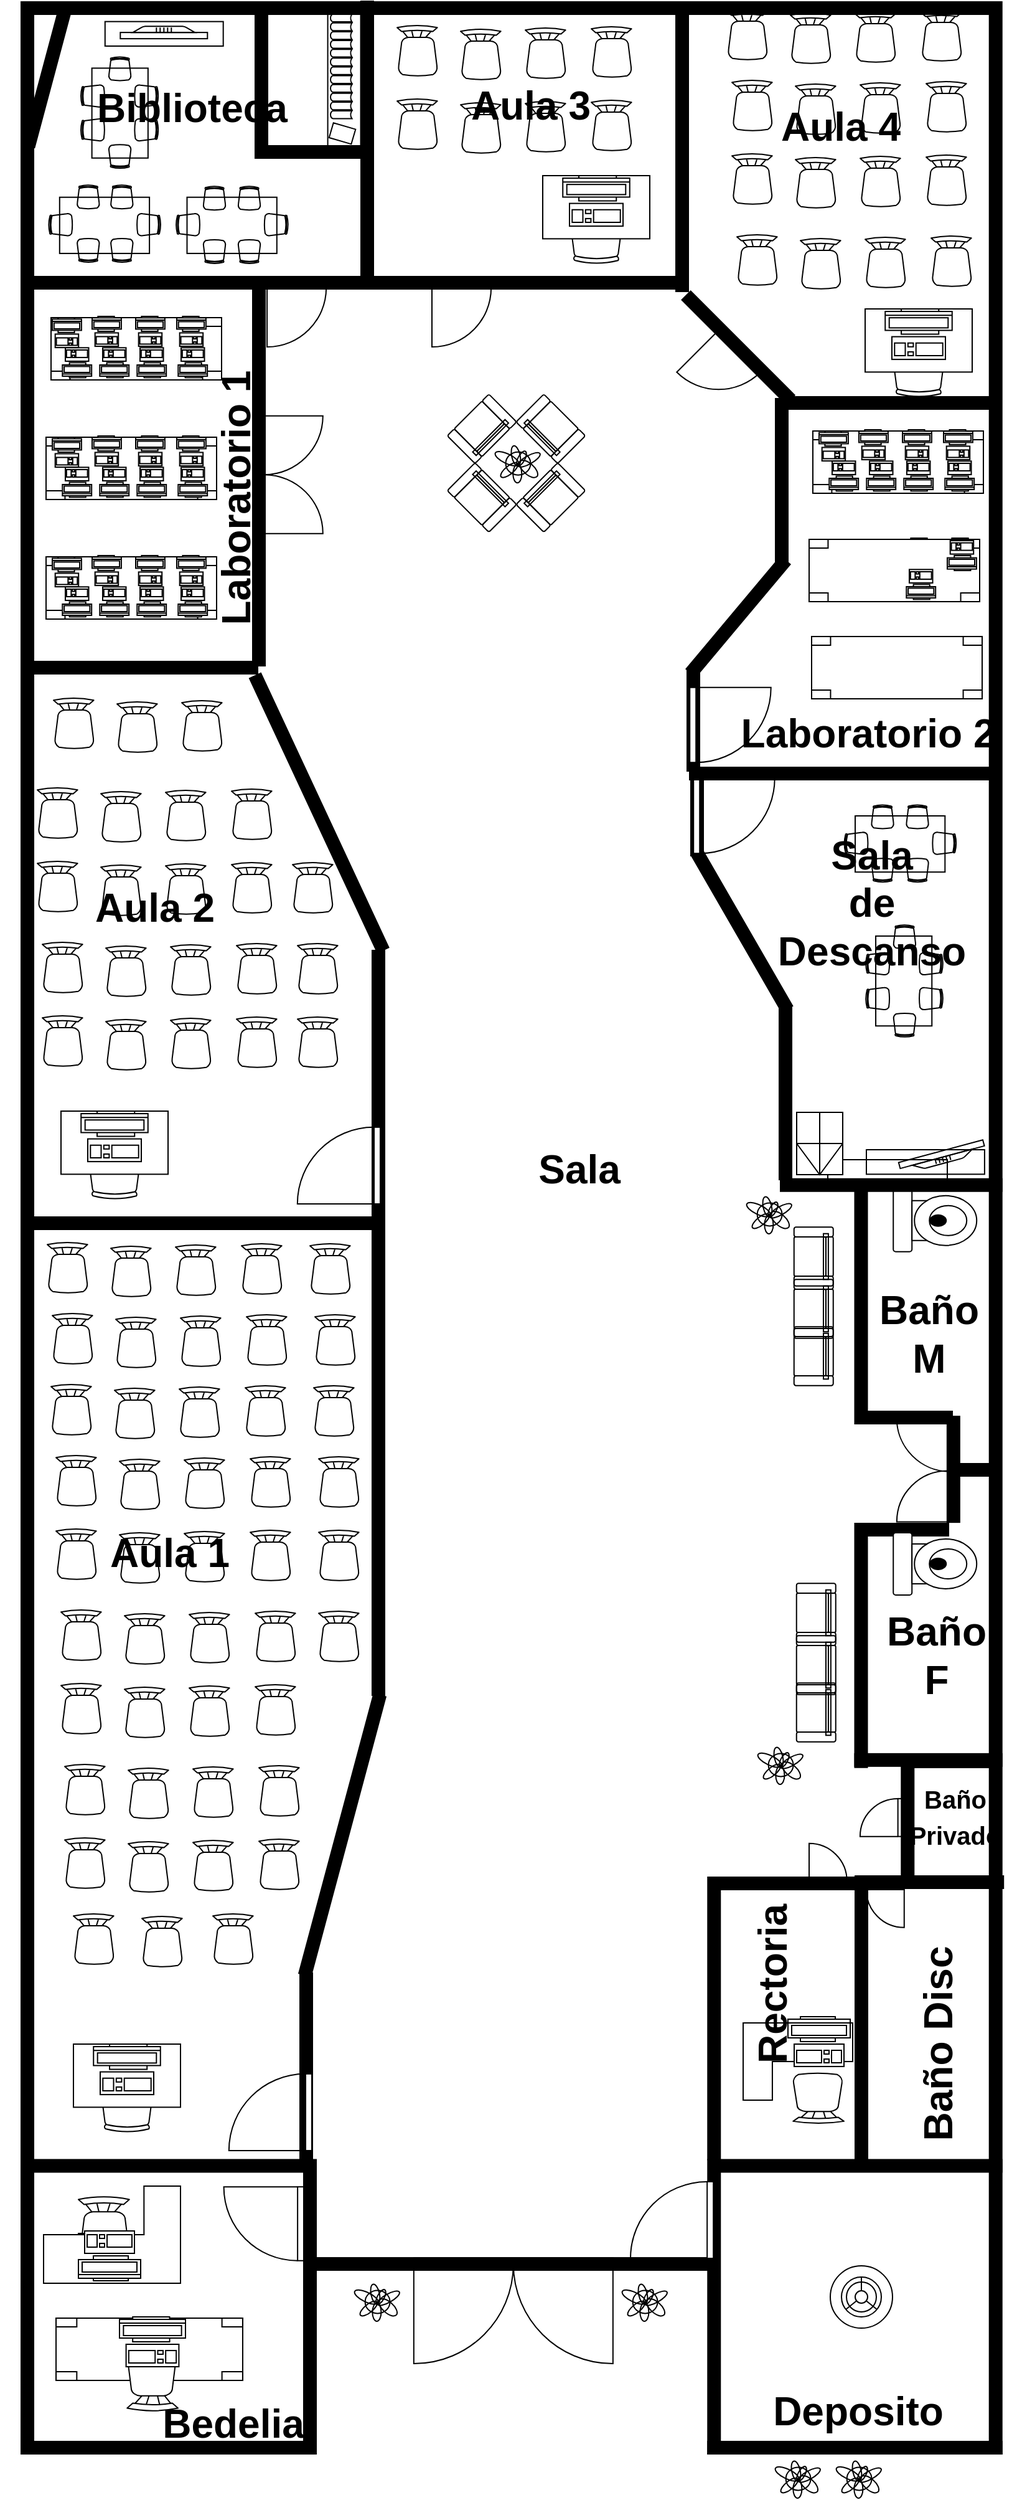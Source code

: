 <mxfile>
    <diagram id="dgVvvzZk0SjWQLnidcV5" name="Page-1">
        <mxGraphModel dx="4529" dy="3627" grid="0" gridSize="39.37" guides="0" tooltips="1" connect="0" arrows="0" fold="1" page="1" pageScale="1" pageWidth="827" pageHeight="1169" background="none" math="0" shadow="0">
            <root>
                <mxCell id="0"/>
                <mxCell id="1" parent="0"/>
                <mxCell id="N5z7B0Zgw7X8fARrvKfL-10" value="" style="verticalLabelPosition=bottom;html=1;verticalAlign=top;align=center;shape=mxgraph.floorplan.wallCorner;fillColor=#000000;" parent="1" vertex="1">
                    <mxGeometry x="-1102.36" y="-463" width="127.36" height="226.78" as="geometry"/>
                </mxCell>
                <mxCell id="N5z7B0Zgw7X8fARrvKfL-236" value="" style="verticalLabelPosition=bottom;html=1;verticalAlign=top;align=center;shape=mxgraph.floorplan.table;fontFamily=Helvetica;fontSize=32;" vertex="1" parent="1">
                    <mxGeometry x="-1625.98" y="-109" width="149.96" height="50" as="geometry"/>
                </mxCell>
                <mxCell id="N5z7B0Zgw7X8fARrvKfL-117" value="" style="verticalLabelPosition=bottom;html=1;verticalAlign=top;align=center;shape=mxgraph.floorplan.chair;fontFamily=Helvetica;fontSize=32;rotation=0;" vertex="1" parent="1">
                    <mxGeometry x="-1608" y="-207" width="41" height="52" as="geometry"/>
                </mxCell>
                <mxCell id="N5z7B0Zgw7X8fARrvKfL-115" value="" style="verticalLabelPosition=bottom;html=1;verticalAlign=top;align=center;shape=mxgraph.floorplan.chair;fontFamily=Helvetica;fontSize=32;rotation=-180;" vertex="1" parent="1">
                    <mxGeometry x="-1569" y="-86" width="41" height="52" as="geometry"/>
                </mxCell>
                <mxCell id="lHgjmgHsNAgAAuu9DMxv-51" value="" style="group;rotation=90;" connectable="0" vertex="1" parent="1">
                    <mxGeometry x="-1515.748" y="-1834.644" width="62.697" height="89.869" as="geometry"/>
                </mxCell>
                <mxCell id="lHgjmgHsNAgAAuu9DMxv-52" value="" style="verticalLabelPosition=bottom;html=1;verticalAlign=top;align=center;shape=mxgraph.floorplan.office_chair;shadow=0;fillColor=none;rotation=180;" vertex="1" parent="lHgjmgHsNAgAAuu9DMxv-51">
                    <mxGeometry x="36" y="57" width="18.04" height="19.393" as="geometry"/>
                </mxCell>
                <mxCell id="lHgjmgHsNAgAAuu9DMxv-53" value="" style="verticalLabelPosition=bottom;html=1;verticalAlign=top;align=center;shape=mxgraph.floorplan.office_chair;shadow=0;direction=west;fillColor=none;rotation=180;" vertex="1" parent="lHgjmgHsNAgAAuu9DMxv-51">
                    <mxGeometry x="36" y="14" width="18.04" height="19.393" as="geometry"/>
                </mxCell>
                <mxCell id="lHgjmgHsNAgAAuu9DMxv-54" value="" style="verticalLabelPosition=bottom;html=1;verticalAlign=top;align=center;shape=mxgraph.floorplan.office_chair;shadow=0;direction=north;fillColor=none;rotation=180;" vertex="1" parent="lHgjmgHsNAgAAuu9DMxv-51">
                    <mxGeometry x="57" y="36" width="19.393" height="18.04" as="geometry"/>
                </mxCell>
                <mxCell id="lHgjmgHsNAgAAuu9DMxv-55" value="" style="verticalLabelPosition=bottom;html=1;verticalAlign=top;align=center;shape=mxgraph.floorplan.office_chair;shadow=0;direction=south;fillColor=none;rotation=180;" vertex="1" parent="lHgjmgHsNAgAAuu9DMxv-51">
                    <mxGeometry x="-14" y="36" width="19.393" height="18.04" as="geometry"/>
                </mxCell>
                <mxCell id="lHgjmgHsNAgAAuu9DMxv-56" value="" style="verticalLabelPosition=bottom;html=1;verticalAlign=top;align=center;shape=mxgraph.floorplan.office_chair;shadow=0;fillColor=none;rotation=180;" vertex="1" parent="lHgjmgHsNAgAAuu9DMxv-51">
                    <mxGeometry x="8" y="57" width="18.04" height="19.393" as="geometry"/>
                </mxCell>
                <mxCell id="lHgjmgHsNAgAAuu9DMxv-57" value="" style="verticalLabelPosition=bottom;html=1;verticalAlign=top;align=center;shape=mxgraph.floorplan.office_chair;shadow=0;direction=west;fillColor=none;rotation=180;" vertex="1" parent="lHgjmgHsNAgAAuu9DMxv-51">
                    <mxGeometry x="8" y="14" width="18.04" height="19.393" as="geometry"/>
                </mxCell>
                <mxCell id="lHgjmgHsNAgAAuu9DMxv-58" value="" style="shape=rect;shadow=0;fillColor=none;rotation=180;" vertex="1" parent="lHgjmgHsNAgAAuu9DMxv-51">
                    <mxGeometry x="-5" y="23" width="72.16" height="45.1" as="geometry"/>
                </mxCell>
                <mxCell id="7" value="" style="verticalLabelPosition=bottom;html=1;verticalAlign=top;align=center;shape=mxgraph.floorplan.wall;fillColor=#000000;rotation=65;" vertex="1" parent="1">
                    <mxGeometry x="-1536.18" y="-1322.39" width="243.06" height="10" as="geometry"/>
                </mxCell>
                <mxCell id="22" value="" style="verticalLabelPosition=bottom;html=1;verticalAlign=top;align=center;shape=mxgraph.floorplan.wall;fillColor=#000000;direction=south;" vertex="1" parent="1">
                    <mxGeometry x="-1372" y="-1207" width="10" height="598" as="geometry"/>
                </mxCell>
                <mxCell id="20" value="" style="verticalLabelPosition=bottom;html=1;verticalAlign=top;align=center;shape=mxgraph.floorplan.wall;fillColor=#000000;direction=south;" vertex="1" parent="1">
                    <mxGeometry x="-1430" y="-386" width="10" height="150.46" as="geometry"/>
                </mxCell>
                <mxCell id="6" value="" style="verticalLabelPosition=bottom;html=1;verticalAlign=top;align=center;shape=mxgraph.floorplan.wall;fillColor=#000000;rotation=0;" vertex="1" parent="1">
                    <mxGeometry x="-1652" y="-1439" width="188" height="10" as="geometry"/>
                </mxCell>
                <mxCell id="11" value="" style="verticalLabelPosition=bottom;html=1;verticalAlign=top;align=center;shape=mxgraph.floorplan.wall;fillColor=#000000;rotation=60;" vertex="1" parent="1">
                    <mxGeometry x="-1147.67" y="-1227.88" width="145.34" height="10" as="geometry"/>
                </mxCell>
                <mxCell id="12" value="" style="verticalLabelPosition=bottom;html=1;verticalAlign=top;align=center;shape=mxgraph.floorplan.wall;fillColor=#000000;direction=south;rotation=90;" vertex="1" parent="1">
                    <mxGeometry x="-960" y="-1733" width="10" height="173" as="geometry"/>
                </mxCell>
                <mxCell id="lHgjmgHsNAgAAuu9DMxv-25" value="" style="group" connectable="0" vertex="1" parent="1">
                    <mxGeometry x="-1311.69" y="-1653.541" width="110.962" height="110.804" as="geometry"/>
                </mxCell>
                <mxCell id="lHgjmgHsNAgAAuu9DMxv-19" value="" style="verticalLabelPosition=bottom;html=1;verticalAlign=top;align=center;shape=mxgraph.floorplan.sofa;fillColor=none;rotation=-45;" vertex="1" parent="lHgjmgHsNAgAAuu9DMxv-25">
                    <mxGeometry x="59.49" y="67.211" width="47.25" height="31.5" as="geometry"/>
                </mxCell>
                <mxCell id="lHgjmgHsNAgAAuu9DMxv-20" value="" style="verticalLabelPosition=bottom;html=1;verticalAlign=top;align=center;shape=mxgraph.floorplan.plant;fillColor=none;" vertex="1" parent="lHgjmgHsNAgAAuu9DMxv-25">
                    <mxGeometry x="39.65" y="39.651" width="31.49" height="31.5" as="geometry"/>
                </mxCell>
                <mxCell id="lHgjmgHsNAgAAuu9DMxv-21" value="" style="verticalLabelPosition=bottom;html=1;verticalAlign=top;align=center;shape=mxgraph.floorplan.sofa;fillColor=none;rotation=45;" vertex="1" parent="lHgjmgHsNAgAAuu9DMxv-25">
                    <mxGeometry x="4.217" y="67.208" width="47.25" height="31.5" as="geometry"/>
                </mxCell>
                <mxCell id="lHgjmgHsNAgAAuu9DMxv-22" value="" style="verticalLabelPosition=bottom;html=1;verticalAlign=top;align=center;shape=mxgraph.floorplan.sofa;fillColor=none;rotation=-135;" vertex="1" parent="lHgjmgHsNAgAAuu9DMxv-25">
                    <mxGeometry x="59.494" y="12.095" width="47.25" height="31.5" as="geometry"/>
                </mxCell>
                <mxCell id="lHgjmgHsNAgAAuu9DMxv-23" value="" style="verticalLabelPosition=bottom;html=1;verticalAlign=top;align=center;shape=mxgraph.floorplan.sofa;fillColor=none;rotation=-225;" vertex="1" parent="lHgjmgHsNAgAAuu9DMxv-25">
                    <mxGeometry x="4.221" y="12.092" width="47.25" height="31.5" as="geometry"/>
                </mxCell>
                <mxCell id="21" value="" style="verticalLabelPosition=bottom;html=1;verticalAlign=top;align=center;shape=mxgraph.floorplan.wall;fillColor=#000000;direction=south;rotation=15;" vertex="1" parent="1">
                    <mxGeometry x="-1401" y="-613" width="10" height="232.46" as="geometry"/>
                </mxCell>
                <mxCell id="lHgjmgHsNAgAAuu9DMxv-42" value="" style="group" connectable="0" vertex="1" parent="1">
                    <mxGeometry x="-1606.292" y="-1924.508" width="62.697" height="89.869" as="geometry"/>
                </mxCell>
                <mxCell id="lHgjmgHsNAgAAuu9DMxv-34" value="" style="verticalLabelPosition=bottom;html=1;verticalAlign=top;align=center;shape=mxgraph.floorplan.office_chair;shadow=0;fillColor=none;rotation=90;" vertex="1" parent="lHgjmgHsNAgAAuu9DMxv-42">
                    <mxGeometry x="43.981" y="21.904" width="18.04" height="19.393" as="geometry"/>
                </mxCell>
                <mxCell id="lHgjmgHsNAgAAuu9DMxv-35" value="" style="verticalLabelPosition=bottom;html=1;verticalAlign=top;align=center;shape=mxgraph.floorplan.office_chair;shadow=0;direction=west;fillColor=none;rotation=90;" vertex="1" parent="lHgjmgHsNAgAAuu9DMxv-42">
                    <mxGeometry x="0.677" y="21.904" width="18.04" height="19.393" as="geometry"/>
                </mxCell>
                <mxCell id="lHgjmgHsNAgAAuu9DMxv-36" value="" style="verticalLabelPosition=bottom;html=1;verticalAlign=top;align=center;shape=mxgraph.floorplan.office_chair;shadow=0;direction=north;fillColor=none;rotation=90;" vertex="1" parent="lHgjmgHsNAgAAuu9DMxv-42">
                    <mxGeometry x="21.904" y="0.677" width="19.393" height="18.04" as="geometry"/>
                </mxCell>
                <mxCell id="lHgjmgHsNAgAAuu9DMxv-37" value="" style="verticalLabelPosition=bottom;html=1;verticalAlign=top;align=center;shape=mxgraph.floorplan.office_chair;shadow=0;direction=south;fillColor=none;rotation=90;" vertex="1" parent="lHgjmgHsNAgAAuu9DMxv-42">
                    <mxGeometry x="21.904" y="71.153" width="19.393" height="18.04" as="geometry"/>
                </mxCell>
                <mxCell id="lHgjmgHsNAgAAuu9DMxv-38" value="" style="verticalLabelPosition=bottom;html=1;verticalAlign=top;align=center;shape=mxgraph.floorplan.office_chair;shadow=0;fillColor=none;rotation=90;" vertex="1" parent="lHgjmgHsNAgAAuu9DMxv-42">
                    <mxGeometry x="43.981" y="49.076" width="18.04" height="19.393" as="geometry"/>
                </mxCell>
                <mxCell id="lHgjmgHsNAgAAuu9DMxv-39" value="" style="verticalLabelPosition=bottom;html=1;verticalAlign=top;align=center;shape=mxgraph.floorplan.office_chair;shadow=0;direction=west;fillColor=none;rotation=90;" vertex="1" parent="lHgjmgHsNAgAAuu9DMxv-42">
                    <mxGeometry x="0.677" y="49.076" width="18.04" height="19.393" as="geometry"/>
                </mxCell>
                <mxCell id="lHgjmgHsNAgAAuu9DMxv-40" value="" style="shape=rect;shadow=0;fillColor=none;rotation=90;" vertex="1" parent="lHgjmgHsNAgAAuu9DMxv-42">
                    <mxGeometry x="-4.418" y="22.753" width="72.16" height="45.1" as="geometry"/>
                </mxCell>
                <mxCell id="10" value="" style="verticalLabelPosition=bottom;html=1;verticalAlign=top;align=center;shape=mxgraph.floorplan.wall;fillColor=#000000;direction=south;rotation=0;" vertex="1" parent="1">
                    <mxGeometry x="-1116" y="-1346" width="10" height="63" as="geometry"/>
                </mxCell>
                <mxCell id="18" value="" style="verticalLabelPosition=bottom;html=1;verticalAlign=top;align=center;shape=mxgraph.floorplan.wall;fillColor=#000000;direction=south;rotation=90;" vertex="1" parent="1">
                    <mxGeometry x="-1515" y="-1130" width="10" height="284" as="geometry"/>
                </mxCell>
                <mxCell id="lHgjmgHsNAgAAuu9DMxv-65" value="" style="rounded=0;whiteSpace=wrap;html=1;fillColor=none;" vertex="1" parent="1">
                    <mxGeometry x="-1586.61" y="-1952.68" width="94.95" height="19.68" as="geometry"/>
                </mxCell>
                <mxCell id="lHgjmgHsNAgAAuu9DMxv-61" value="" style="verticalLabelPosition=bottom;html=1;verticalAlign=top;align=center;shape=mxgraph.floorplan.wall;fillColor=#000000;rotation=-75;" vertex="1" parent="1">
                    <mxGeometry x="-1691.01" y="-1913.65" width="115.75" height="10" as="geometry"/>
                </mxCell>
                <mxCell id="34" value="" style="verticalLabelPosition=bottom;html=1;verticalAlign=top;align=center;shape=mxgraph.floorplan.doorLeft;aspect=fixed;rotation=90;" vertex="1" parent="1">
                    <mxGeometry x="-947" y="-833" width="43.08" height="45.77" as="geometry"/>
                </mxCell>
                <mxCell id="N5z7B0Zgw7X8fARrvKfL-40" value="" style="verticalLabelPosition=bottom;html=1;verticalAlign=top;align=center;shape=mxgraph.floorplan.wallCorner;fillColor=#000000;" vertex="1" parent="1">
                    <mxGeometry x="-984.25" y="-747" width="75.25" height="195.82" as="geometry"/>
                </mxCell>
                <mxCell id="29" value="" style="verticalLabelPosition=bottom;html=1;verticalAlign=top;align=center;shape=mxgraph.floorplan.doorLeft;aspect=fixed;fillColor=none;rotation=45;" vertex="1" parent="1">
                    <mxGeometry x="-1115" y="-1699" width="47.55" height="50.53" as="geometry"/>
                </mxCell>
                <mxCell id="N5z7B0Zgw7X8fARrvKfL-42" value="" style="verticalLabelPosition=bottom;html=1;verticalAlign=top;align=center;shape=mxgraph.floorplan.toilet;rotation=-90;" vertex="1" parent="1">
                    <mxGeometry x="-944.88" y="-1023.62" width="50" height="67" as="geometry"/>
                </mxCell>
                <mxCell id="32" value="" style="verticalLabelPosition=bottom;html=1;verticalAlign=top;align=center;shape=mxgraph.floorplan.wall;fillColor=#000000;" vertex="1" parent="1">
                    <mxGeometry x="-909.45" y="-795" width="34.31" height="10" as="geometry"/>
                </mxCell>
                <mxCell id="141" value="" style="verticalLabelPosition=bottom;html=1;verticalAlign=top;align=center;shape=mxgraph.floorplan.workstation;fontFamily=Helvetica;fontSize=32;" vertex="1" parent="1">
                    <mxGeometry x="-939" y="-1456" width="23.45" height="24.04" as="geometry"/>
                </mxCell>
                <mxCell id="N5z7B0Zgw7X8fARrvKfL-136" value="" style="verticalLabelPosition=bottom;html=1;verticalAlign=top;align=center;shape=mxgraph.floorplan.chair;fontFamily=Helvetica;fontSize=32;" vertex="1" parent="1">
                    <mxGeometry x="-976.001" y="-1780.003" width="32.433" height="41.134" as="geometry"/>
                </mxCell>
                <mxCell id="lHgjmgHsNAgAAuu9DMxv-43" value="" style="group;rotation=90;" connectable="0" vertex="1" parent="1">
                    <mxGeometry x="-1618.105" y="-1834.641" width="62.697" height="89.869" as="geometry"/>
                </mxCell>
                <mxCell id="lHgjmgHsNAgAAuu9DMxv-44" value="" style="verticalLabelPosition=bottom;html=1;verticalAlign=top;align=center;shape=mxgraph.floorplan.office_chair;shadow=0;fillColor=none;rotation=180;" vertex="1" parent="lHgjmgHsNAgAAuu9DMxv-43">
                    <mxGeometry x="36" y="56" width="18.04" height="19.393" as="geometry"/>
                </mxCell>
                <mxCell id="lHgjmgHsNAgAAuu9DMxv-45" value="" style="verticalLabelPosition=bottom;html=1;verticalAlign=top;align=center;shape=mxgraph.floorplan.office_chair;shadow=0;direction=west;fillColor=none;rotation=180;" vertex="1" parent="lHgjmgHsNAgAAuu9DMxv-43">
                    <mxGeometry x="36" y="13" width="18.04" height="19.393" as="geometry"/>
                </mxCell>
                <mxCell id="lHgjmgHsNAgAAuu9DMxv-46" value="" style="verticalLabelPosition=bottom;html=1;verticalAlign=top;align=center;shape=mxgraph.floorplan.office_chair;shadow=0;direction=north;fillColor=none;rotation=180;" vertex="1" parent="lHgjmgHsNAgAAuu9DMxv-43">
                    <mxGeometry x="57" y="36" width="19.393" height="18.04" as="geometry"/>
                </mxCell>
                <mxCell id="lHgjmgHsNAgAAuu9DMxv-47" value="" style="verticalLabelPosition=bottom;html=1;verticalAlign=top;align=center;shape=mxgraph.floorplan.office_chair;shadow=0;direction=south;fillColor=none;rotation=180;" vertex="1" parent="lHgjmgHsNAgAAuu9DMxv-43">
                    <mxGeometry x="-14" y="36" width="19.393" height="18.04" as="geometry"/>
                </mxCell>
                <mxCell id="lHgjmgHsNAgAAuu9DMxv-48" value="" style="verticalLabelPosition=bottom;html=1;verticalAlign=top;align=center;shape=mxgraph.floorplan.office_chair;shadow=0;fillColor=none;rotation=180;" vertex="1" parent="lHgjmgHsNAgAAuu9DMxv-43">
                    <mxGeometry x="9" y="56" width="18.04" height="19.393" as="geometry"/>
                </mxCell>
                <mxCell id="lHgjmgHsNAgAAuu9DMxv-49" value="" style="verticalLabelPosition=bottom;html=1;verticalAlign=top;align=center;shape=mxgraph.floorplan.office_chair;shadow=0;direction=west;fillColor=none;rotation=180;" vertex="1" parent="lHgjmgHsNAgAAuu9DMxv-43">
                    <mxGeometry x="9" y="13" width="18.04" height="19.393" as="geometry"/>
                </mxCell>
                <mxCell id="lHgjmgHsNAgAAuu9DMxv-50" value="" style="shape=rect;shadow=0;fillColor=none;rotation=180;" vertex="1" parent="lHgjmgHsNAgAAuu9DMxv-43">
                    <mxGeometry x="-5" y="23" width="72.16" height="45.1" as="geometry"/>
                </mxCell>
                <mxCell id="117" value="&lt;font style=&quot;font-size: 32px&quot;&gt;Sala&lt;br&gt;&lt;/font&gt;" style="text;strokeColor=none;fillColor=none;html=1;fontSize=24;fontStyle=1;verticalAlign=middle;align=center;" vertex="1" parent="1">
                    <mxGeometry x="-1256" y="-1051" width="100" height="40" as="geometry"/>
                </mxCell>
                <mxCell id="108" value="" style="group;rotation=-180;" connectable="0" vertex="1" parent="1">
                    <mxGeometry x="-975.998" y="-1227.004" width="62.697" height="89.869" as="geometry"/>
                </mxCell>
                <mxCell id="109" value="" style="verticalLabelPosition=bottom;html=1;verticalAlign=top;align=center;shape=mxgraph.floorplan.office_chair;shadow=0;fillColor=none;rotation=-90;" vertex="1" parent="108">
                    <mxGeometry x="1" y="49" width="18.04" height="19.393" as="geometry"/>
                </mxCell>
                <mxCell id="110" value="" style="verticalLabelPosition=bottom;html=1;verticalAlign=top;align=center;shape=mxgraph.floorplan.office_chair;shadow=0;direction=west;fillColor=none;rotation=-90;" vertex="1" parent="108">
                    <mxGeometry x="44" y="49" width="18.04" height="19.393" as="geometry"/>
                </mxCell>
                <mxCell id="111" value="" style="verticalLabelPosition=bottom;html=1;verticalAlign=top;align=center;shape=mxgraph.floorplan.office_chair;shadow=0;direction=north;fillColor=none;rotation=-90;" vertex="1" parent="108">
                    <mxGeometry x="22" y="71" width="19.393" height="18.04" as="geometry"/>
                </mxCell>
                <mxCell id="112" value="" style="verticalLabelPosition=bottom;html=1;verticalAlign=top;align=center;shape=mxgraph.floorplan.office_chair;shadow=0;direction=south;fillColor=none;rotation=-90;" vertex="1" parent="108">
                    <mxGeometry x="22" width="19.393" height="18.04" as="geometry"/>
                </mxCell>
                <mxCell id="113" value="" style="verticalLabelPosition=bottom;html=1;verticalAlign=top;align=center;shape=mxgraph.floorplan.office_chair;shadow=0;fillColor=none;rotation=-90;" vertex="1" parent="108">
                    <mxGeometry x="1" y="21" width="18.04" height="19.393" as="geometry"/>
                </mxCell>
                <mxCell id="114" value="" style="verticalLabelPosition=bottom;html=1;verticalAlign=top;align=center;shape=mxgraph.floorplan.office_chair;shadow=0;direction=west;fillColor=none;rotation=-90;" vertex="1" parent="108">
                    <mxGeometry x="44" y="21" width="18.04" height="19.393" as="geometry"/>
                </mxCell>
                <mxCell id="115" value="" style="shape=rect;shadow=0;fillColor=none;rotation=-90;" vertex="1" parent="108">
                    <mxGeometry x="-5" y="22" width="72.16" height="45.1" as="geometry"/>
                </mxCell>
                <mxCell id="118" value="" style="verticalLabelPosition=bottom;html=1;verticalAlign=top;align=center;shape=mxgraph.floorplan.flat_tv;fillColor=none;rotation=-195;" vertex="1" parent="1">
                    <mxGeometry x="-949" y="-1046.0" width="70" height="10" as="geometry"/>
                </mxCell>
                <mxCell id="37" value="" style="verticalLabelPosition=bottom;html=1;verticalAlign=top;align=center;shape=mxgraph.floorplan.sofa;fillColor=none;rotation=90;" vertex="1" parent="1">
                    <mxGeometry x="-1041" y="-935" width="47.25" height="31.5" as="geometry"/>
                </mxCell>
                <mxCell id="38" value="" style="verticalLabelPosition=bottom;html=1;verticalAlign=top;align=center;shape=mxgraph.floorplan.sofa;fillColor=none;rotation=90;" vertex="1" parent="1">
                    <mxGeometry x="-1041" y="-897" width="47.25" height="31.5" as="geometry"/>
                </mxCell>
                <mxCell id="39" value="" style="verticalLabelPosition=bottom;html=1;verticalAlign=top;align=center;shape=mxgraph.floorplan.sofa;fillColor=none;rotation=90;" vertex="1" parent="1">
                    <mxGeometry x="-1039" y="-691.0" width="47.25" height="31.5" as="geometry"/>
                </mxCell>
                <mxCell id="40" value="" style="verticalLabelPosition=bottom;html=1;verticalAlign=top;align=center;shape=mxgraph.floorplan.sofa;fillColor=none;rotation=90;" vertex="1" parent="1">
                    <mxGeometry x="-1039" y="-649.0" width="47.25" height="31.5" as="geometry"/>
                </mxCell>
                <mxCell id="41" value="" style="verticalLabelPosition=bottom;html=1;verticalAlign=top;align=center;shape=mxgraph.floorplan.sofa;fillColor=none;rotation=90;" vertex="1" parent="1">
                    <mxGeometry x="-1039" y="-611" width="47.25" height="31.5" as="geometry"/>
                </mxCell>
                <mxCell id="42" value="" style="verticalLabelPosition=bottom;html=1;verticalAlign=top;align=center;shape=mxgraph.floorplan.chair;fontFamily=Helvetica;fontSize=32;" vertex="1" parent="1">
                    <mxGeometry x="-1621.998" y="-619" width="32.433" height="41.134" as="geometry"/>
                </mxCell>
                <mxCell id="43" value="" style="verticalLabelPosition=bottom;html=1;verticalAlign=top;align=center;shape=mxgraph.floorplan.chair;fontFamily=Helvetica;fontSize=32;" vertex="1" parent="1">
                    <mxGeometry x="-1622.001" y="-678.003" width="32.433" height="41.134" as="geometry"/>
                </mxCell>
                <mxCell id="44" value="" style="verticalLabelPosition=bottom;html=1;verticalAlign=top;align=center;shape=mxgraph.floorplan.chair;fontFamily=Helvetica;fontSize=32;" vertex="1" parent="1">
                    <mxGeometry x="-1625.998" y="-743" width="32.433" height="41.134" as="geometry"/>
                </mxCell>
                <mxCell id="45" value="" style="verticalLabelPosition=bottom;html=1;verticalAlign=top;align=center;shape=mxgraph.floorplan.chair;fontFamily=Helvetica;fontSize=32;" vertex="1" parent="1">
                    <mxGeometry x="-1626.001" y="-802.003" width="32.433" height="41.134" as="geometry"/>
                </mxCell>
                <mxCell id="46" value="" style="verticalLabelPosition=bottom;html=1;verticalAlign=top;align=center;shape=mxgraph.floorplan.chair;fontFamily=Helvetica;fontSize=32;" vertex="1" parent="1">
                    <mxGeometry x="-1570.998" y="-616" width="32.433" height="41.134" as="geometry"/>
                </mxCell>
                <mxCell id="47" value="" style="verticalLabelPosition=bottom;html=1;verticalAlign=top;align=center;shape=mxgraph.floorplan.chair;fontFamily=Helvetica;fontSize=32;" vertex="1" parent="1">
                    <mxGeometry x="-1571.001" y="-675.003" width="32.433" height="41.134" as="geometry"/>
                </mxCell>
                <mxCell id="48" value="" style="verticalLabelPosition=bottom;html=1;verticalAlign=top;align=center;shape=mxgraph.floorplan.chair;fontFamily=Helvetica;fontSize=32;" vertex="1" parent="1">
                    <mxGeometry x="-1574.998" y="-740" width="32.433" height="41.134" as="geometry"/>
                </mxCell>
                <mxCell id="49" value="" style="verticalLabelPosition=bottom;html=1;verticalAlign=top;align=center;shape=mxgraph.floorplan.chair;fontFamily=Helvetica;fontSize=32;" vertex="1" parent="1">
                    <mxGeometry x="-1575.001" y="-799.003" width="32.433" height="41.134" as="geometry"/>
                </mxCell>
                <mxCell id="50" value="" style="verticalLabelPosition=bottom;html=1;verticalAlign=top;align=center;shape=mxgraph.floorplan.chair;fontFamily=Helvetica;fontSize=32;" vertex="1" parent="1">
                    <mxGeometry x="-1518.998" y="-617" width="32.433" height="41.134" as="geometry"/>
                </mxCell>
                <mxCell id="51" value="" style="verticalLabelPosition=bottom;html=1;verticalAlign=top;align=center;shape=mxgraph.floorplan.chair;fontFamily=Helvetica;fontSize=32;" vertex="1" parent="1">
                    <mxGeometry x="-1519.001" y="-676.003" width="32.433" height="41.134" as="geometry"/>
                </mxCell>
                <mxCell id="52" value="" style="verticalLabelPosition=bottom;html=1;verticalAlign=top;align=center;shape=mxgraph.floorplan.chair;fontFamily=Helvetica;fontSize=32;" vertex="1" parent="1">
                    <mxGeometry x="-1522.998" y="-741" width="32.433" height="41.134" as="geometry"/>
                </mxCell>
                <mxCell id="53" value="" style="verticalLabelPosition=bottom;html=1;verticalAlign=top;align=center;shape=mxgraph.floorplan.chair;fontFamily=Helvetica;fontSize=32;" vertex="1" parent="1">
                    <mxGeometry x="-1523.001" y="-800.003" width="32.433" height="41.134" as="geometry"/>
                </mxCell>
                <mxCell id="54" value="" style="verticalLabelPosition=bottom;html=1;verticalAlign=top;align=center;shape=mxgraph.floorplan.chair;fontFamily=Helvetica;fontSize=32;" vertex="1" parent="1">
                    <mxGeometry x="-1465.998" y="-618" width="32.433" height="41.134" as="geometry"/>
                </mxCell>
                <mxCell id="55" value="" style="verticalLabelPosition=bottom;html=1;verticalAlign=top;align=center;shape=mxgraph.floorplan.chair;fontFamily=Helvetica;fontSize=32;" vertex="1" parent="1">
                    <mxGeometry x="-1466.001" y="-677.003" width="32.433" height="41.134" as="geometry"/>
                </mxCell>
                <mxCell id="56" value="" style="verticalLabelPosition=bottom;html=1;verticalAlign=top;align=center;shape=mxgraph.floorplan.chair;fontFamily=Helvetica;fontSize=32;" vertex="1" parent="1">
                    <mxGeometry x="-1469.998" y="-742" width="32.433" height="41.134" as="geometry"/>
                </mxCell>
                <mxCell id="57" value="" style="verticalLabelPosition=bottom;html=1;verticalAlign=top;align=center;shape=mxgraph.floorplan.chair;fontFamily=Helvetica;fontSize=32;" vertex="1" parent="1">
                    <mxGeometry x="-1470.001" y="-801.003" width="32.433" height="41.134" as="geometry"/>
                </mxCell>
                <mxCell id="59" value="" style="verticalLabelPosition=bottom;html=1;verticalAlign=top;align=center;shape=mxgraph.floorplan.chair;fontFamily=Helvetica;fontSize=32;" vertex="1" parent="1">
                    <mxGeometry x="-1630.001" y="-859.003" width="32.433" height="41.134" as="geometry"/>
                </mxCell>
                <mxCell id="60" value="" style="verticalLabelPosition=bottom;html=1;verticalAlign=top;align=center;shape=mxgraph.floorplan.chair;fontFamily=Helvetica;fontSize=32;" vertex="1" parent="1">
                    <mxGeometry x="-1579.001" y="-856.003" width="32.433" height="41.134" as="geometry"/>
                </mxCell>
                <mxCell id="61" value="" style="verticalLabelPosition=bottom;html=1;verticalAlign=top;align=center;shape=mxgraph.floorplan.chair;fontFamily=Helvetica;fontSize=32;" vertex="1" parent="1">
                    <mxGeometry x="-1527.001" y="-857.003" width="32.433" height="41.134" as="geometry"/>
                </mxCell>
                <mxCell id="62" value="" style="verticalLabelPosition=bottom;html=1;verticalAlign=top;align=center;shape=mxgraph.floorplan.chair;fontFamily=Helvetica;fontSize=32;" vertex="1" parent="1">
                    <mxGeometry x="-1474.001" y="-858.003" width="32.433" height="41.134" as="geometry"/>
                </mxCell>
                <mxCell id="63" value="" style="verticalLabelPosition=bottom;html=1;verticalAlign=top;align=center;shape=mxgraph.floorplan.chair;fontFamily=Helvetica;fontSize=32;" vertex="1" parent="1">
                    <mxGeometry x="-1636.998" y="-1155" width="32.433" height="41.134" as="geometry"/>
                </mxCell>
                <mxCell id="64" value="" style="verticalLabelPosition=bottom;html=1;verticalAlign=top;align=center;shape=mxgraph.floorplan.chair;fontFamily=Helvetica;fontSize=32;" vertex="1" parent="1">
                    <mxGeometry x="-1637.001" y="-1214.003" width="32.433" height="41.134" as="geometry"/>
                </mxCell>
                <mxCell id="65" value="" style="verticalLabelPosition=bottom;html=1;verticalAlign=top;align=center;shape=mxgraph.floorplan.chair;fontFamily=Helvetica;fontSize=32;" vertex="1" parent="1">
                    <mxGeometry x="-1640.998" y="-1279" width="32.433" height="41.134" as="geometry"/>
                </mxCell>
                <mxCell id="66" value="" style="verticalLabelPosition=bottom;html=1;verticalAlign=top;align=center;shape=mxgraph.floorplan.chair;fontFamily=Helvetica;fontSize=32;" vertex="1" parent="1">
                    <mxGeometry x="-1641.001" y="-1338.003" width="32.433" height="41.134" as="geometry"/>
                </mxCell>
                <mxCell id="67" value="" style="verticalLabelPosition=bottom;html=1;verticalAlign=top;align=center;shape=mxgraph.floorplan.chair;fontFamily=Helvetica;fontSize=32;" vertex="1" parent="1">
                    <mxGeometry x="-1585.998" y="-1152" width="32.433" height="41.134" as="geometry"/>
                </mxCell>
                <mxCell id="68" value="" style="verticalLabelPosition=bottom;html=1;verticalAlign=top;align=center;shape=mxgraph.floorplan.chair;fontFamily=Helvetica;fontSize=32;" vertex="1" parent="1">
                    <mxGeometry x="-1586.001" y="-1211.003" width="32.433" height="41.134" as="geometry"/>
                </mxCell>
                <mxCell id="69" value="" style="verticalLabelPosition=bottom;html=1;verticalAlign=top;align=center;shape=mxgraph.floorplan.chair;fontFamily=Helvetica;fontSize=32;" vertex="1" parent="1">
                    <mxGeometry x="-1589.998" y="-1276" width="32.433" height="41.134" as="geometry"/>
                </mxCell>
                <mxCell id="70" value="" style="verticalLabelPosition=bottom;html=1;verticalAlign=top;align=center;shape=mxgraph.floorplan.chair;fontFamily=Helvetica;fontSize=32;" vertex="1" parent="1">
                    <mxGeometry x="-1590.001" y="-1335.003" width="32.433" height="41.134" as="geometry"/>
                </mxCell>
                <mxCell id="71" value="" style="verticalLabelPosition=bottom;html=1;verticalAlign=top;align=center;shape=mxgraph.floorplan.chair;fontFamily=Helvetica;fontSize=32;" vertex="1" parent="1">
                    <mxGeometry x="-1533.998" y="-1153" width="32.433" height="41.134" as="geometry"/>
                </mxCell>
                <mxCell id="72" value="" style="verticalLabelPosition=bottom;html=1;verticalAlign=top;align=center;shape=mxgraph.floorplan.chair;fontFamily=Helvetica;fontSize=32;" vertex="1" parent="1">
                    <mxGeometry x="-1534.001" y="-1212.003" width="32.433" height="41.134" as="geometry"/>
                </mxCell>
                <mxCell id="73" value="" style="verticalLabelPosition=bottom;html=1;verticalAlign=top;align=center;shape=mxgraph.floorplan.chair;fontFamily=Helvetica;fontSize=32;" vertex="1" parent="1">
                    <mxGeometry x="-1537.998" y="-1277" width="32.433" height="41.134" as="geometry"/>
                </mxCell>
                <mxCell id="74" value="" style="verticalLabelPosition=bottom;html=1;verticalAlign=top;align=center;shape=mxgraph.floorplan.chair;fontFamily=Helvetica;fontSize=32;" vertex="1" parent="1">
                    <mxGeometry x="-1538.001" y="-1336.003" width="32.433" height="41.134" as="geometry"/>
                </mxCell>
                <mxCell id="75" value="" style="verticalLabelPosition=bottom;html=1;verticalAlign=top;align=center;shape=mxgraph.floorplan.chair;fontFamily=Helvetica;fontSize=32;" vertex="1" parent="1">
                    <mxGeometry x="-1480.998" y="-1154" width="32.433" height="41.134" as="geometry"/>
                </mxCell>
                <mxCell id="76" value="" style="verticalLabelPosition=bottom;html=1;verticalAlign=top;align=center;shape=mxgraph.floorplan.chair;fontFamily=Helvetica;fontSize=32;" vertex="1" parent="1">
                    <mxGeometry x="-1481.001" y="-1213.003" width="32.433" height="41.134" as="geometry"/>
                </mxCell>
                <mxCell id="77" value="" style="verticalLabelPosition=bottom;html=1;verticalAlign=top;align=center;shape=mxgraph.floorplan.chair;fontFamily=Helvetica;fontSize=32;" vertex="1" parent="1">
                    <mxGeometry x="-1484.998" y="-1278" width="32.433" height="41.134" as="geometry"/>
                </mxCell>
                <mxCell id="78" value="" style="verticalLabelPosition=bottom;html=1;verticalAlign=top;align=center;shape=mxgraph.floorplan.chair;fontFamily=Helvetica;fontSize=32;" vertex="1" parent="1">
                    <mxGeometry x="-1485.001" y="-1337.003" width="32.433" height="41.134" as="geometry"/>
                </mxCell>
                <mxCell id="83" value="" style="verticalLabelPosition=bottom;html=1;verticalAlign=top;align=center;shape=mxgraph.floorplan.chair;fontFamily=Helvetica;fontSize=32;" vertex="1" parent="1">
                    <mxGeometry x="-1618.998" y="-495" width="32.433" height="41.134" as="geometry"/>
                </mxCell>
                <mxCell id="84" value="" style="verticalLabelPosition=bottom;html=1;verticalAlign=top;align=center;shape=mxgraph.floorplan.chair;fontFamily=Helvetica;fontSize=32;" vertex="1" parent="1">
                    <mxGeometry x="-1619.001" y="-554.003" width="32.433" height="41.134" as="geometry"/>
                </mxCell>
                <mxCell id="85" value="" style="verticalLabelPosition=bottom;html=1;verticalAlign=top;align=center;shape=mxgraph.floorplan.chair;fontFamily=Helvetica;fontSize=32;" vertex="1" parent="1">
                    <mxGeometry x="-1567.998" y="-492" width="32.433" height="41.134" as="geometry"/>
                </mxCell>
                <mxCell id="86" value="" style="verticalLabelPosition=bottom;html=1;verticalAlign=top;align=center;shape=mxgraph.floorplan.chair;fontFamily=Helvetica;fontSize=32;" vertex="1" parent="1">
                    <mxGeometry x="-1568.001" y="-551.003" width="32.433" height="41.134" as="geometry"/>
                </mxCell>
                <mxCell id="87" value="" style="verticalLabelPosition=bottom;html=1;verticalAlign=top;align=center;shape=mxgraph.floorplan.chair;fontFamily=Helvetica;fontSize=32;" vertex="1" parent="1">
                    <mxGeometry x="-1515.998" y="-493" width="32.433" height="41.134" as="geometry"/>
                </mxCell>
                <mxCell id="88" value="" style="verticalLabelPosition=bottom;html=1;verticalAlign=top;align=center;shape=mxgraph.floorplan.chair;fontFamily=Helvetica;fontSize=32;" vertex="1" parent="1">
                    <mxGeometry x="-1516.001" y="-552.003" width="32.433" height="41.134" as="geometry"/>
                </mxCell>
                <mxCell id="89" value="" style="verticalLabelPosition=bottom;html=1;verticalAlign=top;align=center;shape=mxgraph.floorplan.chair;fontFamily=Helvetica;fontSize=32;" vertex="1" parent="1">
                    <mxGeometry x="-1462.998" y="-494" width="32.433" height="41.134" as="geometry"/>
                </mxCell>
                <mxCell id="90" value="" style="verticalLabelPosition=bottom;html=1;verticalAlign=top;align=center;shape=mxgraph.floorplan.chair;fontFamily=Helvetica;fontSize=32;" vertex="1" parent="1">
                    <mxGeometry x="-1463.001" y="-553.003" width="32.433" height="41.134" as="geometry"/>
                </mxCell>
                <mxCell id="94" value="" style="verticalLabelPosition=bottom;html=1;verticalAlign=top;align=center;shape=mxgraph.floorplan.chair;fontFamily=Helvetica;fontSize=32;" vertex="1" parent="1">
                    <mxGeometry x="-1415.001" y="-677.003" width="32.433" height="41.134" as="geometry"/>
                </mxCell>
                <mxCell id="95" value="" style="verticalLabelPosition=bottom;html=1;verticalAlign=top;align=center;shape=mxgraph.floorplan.chair;fontFamily=Helvetica;fontSize=32;" vertex="1" parent="1">
                    <mxGeometry x="-1414.998" y="-742" width="32.433" height="41.134" as="geometry"/>
                </mxCell>
                <mxCell id="96" value="" style="verticalLabelPosition=bottom;html=1;verticalAlign=top;align=center;shape=mxgraph.floorplan.chair;fontFamily=Helvetica;fontSize=32;" vertex="1" parent="1">
                    <mxGeometry x="-1415.001" y="-801.003" width="32.433" height="41.134" as="geometry"/>
                </mxCell>
                <mxCell id="97" value="" style="verticalLabelPosition=bottom;html=1;verticalAlign=top;align=center;shape=mxgraph.floorplan.chair;fontFamily=Helvetica;fontSize=32;" vertex="1" parent="1">
                    <mxGeometry x="-1419.001" y="-858.003" width="32.433" height="41.134" as="geometry"/>
                </mxCell>
                <mxCell id="98" value="&lt;font style=&quot;font-size: 32px&quot;&gt;Aula 1&lt;/font&gt;" style="text;strokeColor=none;fillColor=none;html=1;fontSize=24;fontStyle=1;verticalAlign=middle;align=center;" vertex="1" parent="1">
                    <mxGeometry x="-1585" y="-743" width="100" height="40" as="geometry"/>
                </mxCell>
                <mxCell id="99" value="&lt;font style=&quot;font-size: 32px&quot;&gt;Aula 2&lt;br&gt;&lt;/font&gt;" style="text;strokeColor=none;fillColor=none;html=1;fontSize=24;fontStyle=1;verticalAlign=middle;align=center;" vertex="1" parent="1">
                    <mxGeometry x="-1597" y="-1261" width="100" height="40" as="geometry"/>
                </mxCell>
                <mxCell id="N5z7B0Zgw7X8fARrvKfL-130" value="" style="verticalLabelPosition=bottom;html=1;verticalAlign=top;align=center;shape=mxgraph.floorplan.chair;fontFamily=Helvetica;fontSize=32;" vertex="1" parent="1">
                    <mxGeometry x="-1083.001" y="-1906.003" width="32.433" height="41.134" as="geometry"/>
                </mxCell>
                <mxCell id="120" value="" style="rounded=0;whiteSpace=wrap;html=1;fillColor=none;rotation=0;" vertex="1" parent="1">
                    <mxGeometry x="-1006" y="-1039" width="96" height="16" as="geometry"/>
                </mxCell>
                <mxCell id="N5z7B0Zgw7X8fARrvKfL-120" value="" style="verticalLabelPosition=bottom;html=1;verticalAlign=top;align=center;shape=mxgraph.floorplan.workstation;fontFamily=Helvetica;fontSize=32;rotation=-180;" vertex="1" parent="1">
                    <mxGeometry x="-1613" y="-177" width="50" height="40" as="geometry"/>
                </mxCell>
                <mxCell id="N5z7B0Zgw7X8fARrvKfL-116" value="" style="verticalLabelPosition=bottom;html=1;verticalAlign=top;align=center;shape=mxgraph.floorplan.desk_corner_2;fontFamily=Helvetica;fontSize=32;rotation=-180;" vertex="1" parent="1">
                    <mxGeometry x="-1636" y="-215" width="110" height="78" as="geometry"/>
                </mxCell>
                <mxCell id="N5z7B0Zgw7X8fARrvKfL-126" value="" style="verticalLabelPosition=bottom;html=1;verticalAlign=top;align=center;shape=mxgraph.floorplan.stairs;direction=south;fontFamily=Helvetica;fontSize=32;" vertex="1" parent="1">
                    <mxGeometry x="-1031" y="-1077" width="37" height="32" as="geometry"/>
                </mxCell>
                <mxCell id="160" value="" style="verticalLabelPosition=bottom;html=1;verticalAlign=top;align=center;shape=mxgraph.floorplan.chair;fontFamily=Helvetica;fontSize=32;" vertex="1" parent="1">
                    <mxGeometry x="-1611.998" y="-434" width="32.433" height="41.134" as="geometry"/>
                </mxCell>
                <mxCell id="N5z7B0Zgw7X8fARrvKfL-214" value="" style="group" connectable="0" vertex="1" parent="1">
                    <mxGeometry x="-1634" y="-1620" width="137" height="51" as="geometry"/>
                </mxCell>
                <mxCell id="N5z7B0Zgw7X8fARrvKfL-215" value="" style="verticalLabelPosition=bottom;html=1;verticalAlign=top;align=center;shape=mxgraph.floorplan.table;fontFamily=Helvetica;fontSize=32;" vertex="1" parent="N5z7B0Zgw7X8fARrvKfL-214">
                    <mxGeometry y="1" width="137" height="50" as="geometry"/>
                </mxCell>
                <mxCell id="N5z7B0Zgw7X8fARrvKfL-216" value="" style="verticalLabelPosition=bottom;html=1;verticalAlign=top;align=center;shape=mxgraph.floorplan.workstation;fontFamily=Helvetica;fontSize=32;" vertex="1" parent="N5z7B0Zgw7X8fARrvKfL-214">
                    <mxGeometry x="105" width="23.45" height="24.04" as="geometry"/>
                </mxCell>
                <mxCell id="N5z7B0Zgw7X8fARrvKfL-217" value="" style="verticalLabelPosition=bottom;html=1;verticalAlign=top;align=center;shape=mxgraph.floorplan.workstation;fontFamily=Helvetica;fontSize=32;" vertex="1" parent="N5z7B0Zgw7X8fARrvKfL-214">
                    <mxGeometry x="72" width="23.45" height="24.04" as="geometry"/>
                </mxCell>
                <mxCell id="N5z7B0Zgw7X8fARrvKfL-218" value="" style="verticalLabelPosition=bottom;html=1;verticalAlign=top;align=center;shape=mxgraph.floorplan.workstation;fontFamily=Helvetica;fontSize=32;" vertex="1" parent="N5z7B0Zgw7X8fARrvKfL-214">
                    <mxGeometry x="37" width="23.45" height="24.04" as="geometry"/>
                </mxCell>
                <mxCell id="N5z7B0Zgw7X8fARrvKfL-219" value="" style="verticalLabelPosition=bottom;html=1;verticalAlign=top;align=center;shape=mxgraph.floorplan.workstation;fontFamily=Helvetica;fontSize=32;" vertex="1" parent="N5z7B0Zgw7X8fARrvKfL-214">
                    <mxGeometry x="5" y="1" width="23.45" height="24.04" as="geometry"/>
                </mxCell>
                <mxCell id="N5z7B0Zgw7X8fARrvKfL-220" value="" style="verticalLabelPosition=bottom;html=1;verticalAlign=top;align=center;shape=mxgraph.floorplan.workstation;fontFamily=Helvetica;fontSize=32;flipH=1;flipV=1;" vertex="1" parent="N5z7B0Zgw7X8fARrvKfL-214">
                    <mxGeometry x="106.147" y="25.177" width="23.45" height="24.04" as="geometry"/>
                </mxCell>
                <mxCell id="N5z7B0Zgw7X8fARrvKfL-221" value="" style="verticalLabelPosition=bottom;html=1;verticalAlign=top;align=center;shape=mxgraph.floorplan.workstation;fontFamily=Helvetica;fontSize=32;flipH=1;flipV=1;" vertex="1" parent="N5z7B0Zgw7X8fARrvKfL-214">
                    <mxGeometry x="73.147" y="25.177" width="23.45" height="24.04" as="geometry"/>
                </mxCell>
                <mxCell id="N5z7B0Zgw7X8fARrvKfL-222" value="" style="verticalLabelPosition=bottom;html=1;verticalAlign=top;align=center;shape=mxgraph.floorplan.workstation;fontFamily=Helvetica;fontSize=32;flipH=1;flipV=1;" vertex="1" parent="N5z7B0Zgw7X8fARrvKfL-214">
                    <mxGeometry x="43.147" y="25.177" width="23.45" height="24.04" as="geometry"/>
                </mxCell>
                <mxCell id="N5z7B0Zgw7X8fARrvKfL-223" value="" style="verticalLabelPosition=bottom;html=1;verticalAlign=top;align=center;shape=mxgraph.floorplan.workstation;fontFamily=Helvetica;fontSize=32;flipH=1;flipV=1;" vertex="1" parent="N5z7B0Zgw7X8fARrvKfL-214">
                    <mxGeometry x="13.147" y="25.177" width="23.45" height="24.04" as="geometry"/>
                </mxCell>
                <mxCell id="N5z7B0Zgw7X8fARrvKfL-119" value="" style="verticalLabelPosition=bottom;html=1;verticalAlign=top;align=center;shape=mxgraph.floorplan.workstation;fontFamily=Helvetica;fontSize=32;" vertex="1" parent="1">
                    <mxGeometry x="-1575" y="-110" width="53" height="40" as="geometry"/>
                </mxCell>
                <mxCell id="N5z7B0Zgw7X8fARrvKfL-134" value="" style="verticalLabelPosition=bottom;html=1;verticalAlign=top;align=center;shape=mxgraph.floorplan.chair;fontFamily=Helvetica;fontSize=32;" vertex="1" parent="1">
                    <mxGeometry x="-1032.001" y="-1903.003" width="32.433" height="41.134" as="geometry"/>
                </mxCell>
                <mxCell id="142" value="" style="verticalLabelPosition=bottom;html=1;verticalAlign=top;align=center;shape=mxgraph.floorplan.table;fontFamily=Helvetica;fontSize=32;" vertex="1" parent="1">
                    <mxGeometry x="-1630" y="-1715" width="137" height="50" as="geometry"/>
                </mxCell>
                <mxCell id="N5z7B0Zgw7X8fARrvKfL-224" value="" style="group" connectable="0" vertex="1" parent="1">
                    <mxGeometry x="-1634" y="-1524" width="137" height="51" as="geometry"/>
                </mxCell>
                <mxCell id="N5z7B0Zgw7X8fARrvKfL-225" value="" style="verticalLabelPosition=bottom;html=1;verticalAlign=top;align=center;shape=mxgraph.floorplan.table;fontFamily=Helvetica;fontSize=32;" vertex="1" parent="N5z7B0Zgw7X8fARrvKfL-224">
                    <mxGeometry y="1" width="137" height="50" as="geometry"/>
                </mxCell>
                <mxCell id="N5z7B0Zgw7X8fARrvKfL-226" value="" style="verticalLabelPosition=bottom;html=1;verticalAlign=top;align=center;shape=mxgraph.floorplan.workstation;fontFamily=Helvetica;fontSize=32;" vertex="1" parent="N5z7B0Zgw7X8fARrvKfL-224">
                    <mxGeometry x="105" width="23.45" height="24.04" as="geometry"/>
                </mxCell>
                <mxCell id="N5z7B0Zgw7X8fARrvKfL-227" value="" style="verticalLabelPosition=bottom;html=1;verticalAlign=top;align=center;shape=mxgraph.floorplan.workstation;fontFamily=Helvetica;fontSize=32;" vertex="1" parent="N5z7B0Zgw7X8fARrvKfL-224">
                    <mxGeometry x="72" width="23.45" height="24.04" as="geometry"/>
                </mxCell>
                <mxCell id="N5z7B0Zgw7X8fARrvKfL-228" value="" style="verticalLabelPosition=bottom;html=1;verticalAlign=top;align=center;shape=mxgraph.floorplan.workstation;fontFamily=Helvetica;fontSize=32;" vertex="1" parent="N5z7B0Zgw7X8fARrvKfL-224">
                    <mxGeometry x="37" width="23.45" height="24.04" as="geometry"/>
                </mxCell>
                <mxCell id="N5z7B0Zgw7X8fARrvKfL-229" value="" style="verticalLabelPosition=bottom;html=1;verticalAlign=top;align=center;shape=mxgraph.floorplan.workstation;fontFamily=Helvetica;fontSize=32;" vertex="1" parent="N5z7B0Zgw7X8fARrvKfL-224">
                    <mxGeometry x="5" y="1" width="23.45" height="24.04" as="geometry"/>
                </mxCell>
                <mxCell id="N5z7B0Zgw7X8fARrvKfL-230" value="" style="verticalLabelPosition=bottom;html=1;verticalAlign=top;align=center;shape=mxgraph.floorplan.workstation;fontFamily=Helvetica;fontSize=32;flipH=1;flipV=1;" vertex="1" parent="N5z7B0Zgw7X8fARrvKfL-224">
                    <mxGeometry x="106.147" y="25.177" width="23.45" height="24.04" as="geometry"/>
                </mxCell>
                <mxCell id="N5z7B0Zgw7X8fARrvKfL-231" value="" style="verticalLabelPosition=bottom;html=1;verticalAlign=top;align=center;shape=mxgraph.floorplan.workstation;fontFamily=Helvetica;fontSize=32;flipH=1;flipV=1;" vertex="1" parent="N5z7B0Zgw7X8fARrvKfL-224">
                    <mxGeometry x="73.147" y="25.177" width="23.45" height="24.04" as="geometry"/>
                </mxCell>
                <mxCell id="N5z7B0Zgw7X8fARrvKfL-232" value="" style="verticalLabelPosition=bottom;html=1;verticalAlign=top;align=center;shape=mxgraph.floorplan.workstation;fontFamily=Helvetica;fontSize=32;flipH=1;flipV=1;" vertex="1" parent="N5z7B0Zgw7X8fARrvKfL-224">
                    <mxGeometry x="43.147" y="25.177" width="23.45" height="24.04" as="geometry"/>
                </mxCell>
                <mxCell id="N5z7B0Zgw7X8fARrvKfL-233" value="" style="verticalLabelPosition=bottom;html=1;verticalAlign=top;align=center;shape=mxgraph.floorplan.workstation;fontFamily=Helvetica;fontSize=32;flipH=1;flipV=1;" vertex="1" parent="N5z7B0Zgw7X8fARrvKfL-224">
                    <mxGeometry x="13.147" y="25.177" width="23.45" height="24.04" as="geometry"/>
                </mxCell>
                <mxCell id="N5z7B0Zgw7X8fARrvKfL-53" value="&lt;font style=&quot;font-size: 32px&quot;&gt;Baño&lt;br&gt;M&lt;br&gt;&lt;/font&gt;" style="text;strokeColor=none;fillColor=none;html=1;fontSize=24;fontStyle=1;verticalAlign=middle;align=center;" vertex="1" parent="1">
                    <mxGeometry x="-975.0" y="-919" width="100" height="40" as="geometry"/>
                </mxCell>
                <mxCell id="163" value="" style="verticalLabelPosition=bottom;html=1;verticalAlign=top;align=center;shape=mxgraph.floorplan.chair;fontFamily=Helvetica;fontSize=32;" vertex="1" parent="1">
                    <mxGeometry x="-1431.998" y="-1154" width="32.433" height="41.134" as="geometry"/>
                </mxCell>
                <mxCell id="161" value="" style="verticalLabelPosition=bottom;html=1;verticalAlign=top;align=center;shape=mxgraph.floorplan.chair;fontFamily=Helvetica;fontSize=32;" vertex="1" parent="1">
                    <mxGeometry x="-1556.998" y="-432" width="32.433" height="41.134" as="geometry"/>
                </mxCell>
                <mxCell id="162" value="" style="verticalLabelPosition=bottom;html=1;verticalAlign=top;align=center;shape=mxgraph.floorplan.chair;fontFamily=Helvetica;fontSize=32;" vertex="1" parent="1">
                    <mxGeometry x="-1499.998" y="-434" width="32.433" height="41.134" as="geometry"/>
                </mxCell>
                <mxCell id="N5z7B0Zgw7X8fARrvKfL-37" value="" style="verticalLabelPosition=bottom;html=1;verticalAlign=top;align=center;shape=mxgraph.floorplan.wallCorner;fillColor=#000000;direction=north" vertex="1" parent="1">
                    <mxGeometry x="-984.25" y="-1015" width="78.25" height="188" as="geometry"/>
                </mxCell>
                <mxCell id="165" value="" style="verticalLabelPosition=bottom;html=1;verticalAlign=top;align=center;shape=mxgraph.floorplan.chair;fontFamily=Helvetica;fontSize=32;" vertex="1" parent="1">
                    <mxGeometry x="-1435.998" y="-1278" width="32.433" height="41.134" as="geometry"/>
                </mxCell>
                <mxCell id="25" value="" style="verticalLabelPosition=bottom;html=1;verticalAlign=top;align=center;shape=mxgraph.floorplan.doorRight;aspect=fixed;rotation=90;" vertex="1" parent="1">
                    <mxGeometry x="-1428.995" y="-1067.002" width="61.58" height="65.42" as="geometry"/>
                </mxCell>
                <mxCell id="3" value="" style="verticalLabelPosition=bottom;html=1;verticalAlign=top;align=center;shape=mxgraph.floorplan.wall;fillColor=#000000;direction=south;" vertex="1" parent="1">
                    <mxGeometry x="-1468" y="-1740.15" width="10" height="304.69" as="geometry"/>
                </mxCell>
                <mxCell id="5" value="" style="verticalLabelPosition=bottom;html=1;verticalAlign=top;align=center;shape=mxgraph.floorplan.wall;fillColor=#000000;direction=south;rotation=0;" vertex="1" parent="1">
                    <mxGeometry x="-1119" y="-1433" width="10" height="82" as="geometry"/>
                </mxCell>
                <mxCell id="9" value="" style="verticalLabelPosition=bottom;html=1;verticalAlign=top;align=center;shape=mxgraph.floorplan.doorRight;aspect=fixed;rotation=-90;" vertex="1" parent="1">
                    <mxGeometry x="-1114.996" y="-1420" width="60.236" height="64.01" as="geometry"/>
                </mxCell>
                <mxCell id="27" value="" style="verticalLabelPosition=bottom;html=1;verticalAlign=top;align=center;shape=mxgraph.floorplan.doorRight;aspect=fixed;rotation=-90;" vertex="1" parent="1">
                    <mxGeometry x="-1111.996" y="-1347" width="60.236" height="64.01" as="geometry"/>
                </mxCell>
                <mxCell id="28" value="" style="verticalLabelPosition=bottom;html=1;verticalAlign=top;align=center;shape=mxgraph.floorplan.doorLeft;aspect=fixed;fillColor=none;" vertex="1" parent="1">
                    <mxGeometry x="-1324" y="-1744" width="47.55" height="50.53" as="geometry"/>
                </mxCell>
                <mxCell id="35" value="" style="verticalLabelPosition=bottom;html=1;verticalAlign=top;align=center;shape=mxgraph.floorplan.doorRight;aspect=fixed;rotation=90;" vertex="1" parent="1">
                    <mxGeometry x="-946.85" y="-790.52" width="40.96" height="43.52" as="geometry"/>
                </mxCell>
                <mxCell id="36" value="" style="verticalLabelPosition=bottom;html=1;verticalAlign=top;align=center;shape=mxgraph.floorplan.sofa;fillColor=none;rotation=90;" vertex="1" parent="1">
                    <mxGeometry x="-1041" y="-977" width="47.25" height="31.5" as="geometry"/>
                </mxCell>
                <mxCell id="100" value="" style="group;rotation=90;" connectable="0" vertex="1" parent="1">
                    <mxGeometry x="-978.998" y="-1338.004" width="62.697" height="113.004" as="geometry"/>
                </mxCell>
                <mxCell id="101" value="" style="verticalLabelPosition=bottom;html=1;verticalAlign=top;align=center;shape=mxgraph.floorplan.office_chair;shadow=0;fillColor=none;rotation=180;" vertex="1" parent="100">
                    <mxGeometry x="36" y="57" width="18.04" height="19.393" as="geometry"/>
                </mxCell>
                <mxCell id="102" value="" style="verticalLabelPosition=bottom;html=1;verticalAlign=top;align=center;shape=mxgraph.floorplan.office_chair;shadow=0;direction=west;fillColor=none;rotation=180;" vertex="1" parent="100">
                    <mxGeometry x="36" y="14" width="18.04" height="19.393" as="geometry"/>
                </mxCell>
                <mxCell id="103" value="" style="verticalLabelPosition=bottom;html=1;verticalAlign=top;align=center;shape=mxgraph.floorplan.office_chair;shadow=0;direction=north;fillColor=none;rotation=180;" vertex="1" parent="100">
                    <mxGeometry x="57" y="36" width="19.393" height="18.04" as="geometry"/>
                </mxCell>
                <mxCell id="104" value="" style="verticalLabelPosition=bottom;html=1;verticalAlign=top;align=center;shape=mxgraph.floorplan.office_chair;shadow=0;direction=south;fillColor=none;rotation=180;" vertex="1" parent="100">
                    <mxGeometry x="-14" y="36" width="19.393" height="18.04" as="geometry"/>
                </mxCell>
                <mxCell id="105" value="" style="verticalLabelPosition=bottom;html=1;verticalAlign=top;align=center;shape=mxgraph.floorplan.office_chair;shadow=0;fillColor=none;rotation=180;" vertex="1" parent="100">
                    <mxGeometry x="8" y="57" width="18.04" height="19.393" as="geometry"/>
                </mxCell>
                <mxCell id="106" value="" style="verticalLabelPosition=bottom;html=1;verticalAlign=top;align=center;shape=mxgraph.floorplan.office_chair;shadow=0;direction=west;fillColor=none;rotation=180;" vertex="1" parent="100">
                    <mxGeometry x="8" y="14" width="18.04" height="19.393" as="geometry"/>
                </mxCell>
                <mxCell id="107" value="" style="shape=rect;shadow=0;fillColor=none;rotation=180;" vertex="1" parent="100">
                    <mxGeometry x="-5" y="23" width="72.16" height="45.1" as="geometry"/>
                </mxCell>
                <mxCell id="N5z7B0Zgw7X8fARrvKfL-55" value="&lt;font style=&quot;font-size: 32px&quot;&gt;Sala&lt;br&gt;de&lt;br&gt;Descanso&lt;br&gt;&lt;/font&gt;" style="text;strokeColor=none;fillColor=none;html=1;fontSize=24;fontStyle=1;verticalAlign=middle;align=center;" vertex="1" parent="100">
                    <mxGeometry x="-42.002" y="73.004" width="100" height="40" as="geometry"/>
                </mxCell>
                <mxCell id="138" value="" style="verticalLabelPosition=bottom;html=1;verticalAlign=top;align=center;shape=mxgraph.floorplan.workstation;fontFamily=Helvetica;fontSize=32;" vertex="1" parent="1">
                    <mxGeometry x="-944" y="-1538" width="23.45" height="24.04" as="geometry"/>
                </mxCell>
                <mxCell id="139" value="" style="verticalLabelPosition=bottom;html=1;verticalAlign=top;align=center;shape=mxgraph.floorplan.workstation;fontFamily=Helvetica;fontSize=32;flipH=1;flipV=1;" vertex="1" parent="1">
                    <mxGeometry x="-909.853" y="-1512.823" width="23.45" height="24.04" as="geometry"/>
                </mxCell>
                <mxCell id="164" value="" style="verticalLabelPosition=bottom;html=1;verticalAlign=top;align=center;shape=mxgraph.floorplan.chair;fontFamily=Helvetica;fontSize=32;" vertex="1" parent="1">
                    <mxGeometry x="-1432.001" y="-1213.003" width="32.433" height="41.134" as="geometry"/>
                </mxCell>
                <mxCell id="lHgjmgHsNAgAAuu9DMxv-16" value="" style="verticalLabelPosition=bottom;html=1;verticalAlign=top;align=center;shape=mxgraph.floorplan.wall;fillColor=#000000;direction=south;" vertex="1" parent="1">
                    <mxGeometry x="-1381" y="-1969" width="10" height="230" as="geometry"/>
                </mxCell>
                <mxCell id="lHgjmgHsNAgAAuu9DMxv-26" value="" style="verticalLabelPosition=bottom;html=1;verticalAlign=top;align=center;shape=mxgraph.floorplan.flat_tv;fillColor=none;" vertex="1" parent="1">
                    <mxGeometry x="-1574.34" y="-1948.93" width="70" height="10" as="geometry"/>
                </mxCell>
                <mxCell id="N5z7B0Zgw7X8fARrvKfL-41" value="" style="verticalLabelPosition=bottom;html=1;verticalAlign=top;align=center;shape=mxgraph.floorplan.wall;fillColor=#000000;" vertex="1" parent="1">
                    <mxGeometry x="-984.25" y="-559.05" width="118.11" height="3.94" as="geometry"/>
                </mxCell>
                <mxCell id="N5z7B0Zgw7X8fARrvKfL-206" value="" style="verticalLabelPosition=bottom;html=1;verticalAlign=top;align=center;shape=mxgraph.floorplan.workstation;fontFamily=Helvetica;fontSize=32;flipH=1;flipV=1;" vertex="1" parent="1">
                    <mxGeometry x="-943.003" y="-1536.003" width="23.45" height="24.04" as="geometry"/>
                </mxCell>
                <mxCell id="lHgjmgHsNAgAAuu9DMxv-68" value="" style="verticalLabelPosition=bottom;html=1;verticalAlign=top;align=center;shape=mxgraph.floorplan.doorDouble;aspect=fixed;fillColor=none;rotation=-90;" vertex="1" parent="1">
                    <mxGeometry x="-1486" y="-1614" width="94.488" height="50.19" as="geometry"/>
                </mxCell>
                <mxCell id="N5z7B0Zgw7X8fARrvKfL-48" value="&lt;font style=&quot;font-size: 32px&quot;&gt;Bedelia&lt;/font&gt;" style="text;strokeColor=none;fillColor=none;html=1;fontSize=24;fontStyle=1;verticalAlign=middle;align=center;" vertex="1" parent="1">
                    <mxGeometry x="-1534" y="-44.0" width="100" height="40" as="geometry"/>
                </mxCell>
                <mxCell id="N5z7B0Zgw7X8fARrvKfL-76" value="" style="group;rotation=-180;" connectable="0" vertex="1" parent="1">
                    <mxGeometry x="-1671" y="-381" width="148.913" height="125.036" as="geometry"/>
                </mxCell>
                <mxCell id="N5z7B0Zgw7X8fARrvKfL-174" value="" style="group" connectable="0" vertex="1" parent="N5z7B0Zgw7X8fARrvKfL-76">
                    <mxGeometry x="59" y="52" width="86" height="70.96" as="geometry"/>
                </mxCell>
                <mxCell id="N5z7B0Zgw7X8fARrvKfL-73" value="" style="verticalLabelPosition=bottom;html=1;verticalAlign=top;align=center;shape=mxgraph.floorplan.office_chair;shadow=0;fontFamily=Helvetica;fontSize=32;rotation=-180;" vertex="1" parent="N5z7B0Zgw7X8fARrvKfL-174">
                    <mxGeometry x="21.5" y="27.37" width="43" height="43.59" as="geometry"/>
                </mxCell>
                <mxCell id="N5z7B0Zgw7X8fARrvKfL-74" value="" style="shape=rect;shadow=0;fontFamily=Helvetica;fontSize=32;rotation=-180;" vertex="1" parent="N5z7B0Zgw7X8fARrvKfL-174">
                    <mxGeometry x="1.153e-14" y="5.422e-15" width="86" height="50.686" as="geometry"/>
                </mxCell>
                <mxCell id="N5z7B0Zgw7X8fARrvKfL-75" value="" style="verticalLabelPosition=bottom;html=1;verticalAlign=top;align=center;shape=mxgraph.floorplan.workstation;shadow=0;flipV=1;fontFamily=Helvetica;fontSize=32;rotation=-180;" vertex="1" parent="N5z7B0Zgw7X8fARrvKfL-174">
                    <mxGeometry x="16.125" y="5.422e-15" width="53.75" height="40.549" as="geometry"/>
                </mxCell>
                <mxCell id="lHgjmgHsNAgAAuu9DMxv-66" value="" style="verticalLabelPosition=bottom;html=1;verticalAlign=top;align=center;shape=mxgraph.floorplan.wallCorner;fillColor=#000000;direction=north" vertex="1" parent="1">
                    <mxGeometry x="-1466" y="-1960.63" width="86" height="117.63" as="geometry"/>
                </mxCell>
                <mxCell id="N5z7B0Zgw7X8fARrvKfL-49" value="&lt;font style=&quot;font-size: 32px&quot;&gt;Deposito&lt;/font&gt;" style="text;strokeColor=none;fillColor=none;html=1;fontSize=24;fontStyle=1;verticalAlign=middle;align=center;" vertex="1" parent="1">
                    <mxGeometry x="-1032" y="-54.0" width="100" height="40" as="geometry"/>
                </mxCell>
                <mxCell id="N5z7B0Zgw7X8fARrvKfL-28" value="" style="verticalLabelPosition=bottom;html=1;verticalAlign=top;align=center;shape=mxgraph.floorplan.wall;fillColor=#000000;" vertex="1" parent="1">
                    <mxGeometry x="-1044" y="-1023.62" width="177.86" height="10" as="geometry"/>
                </mxCell>
                <mxCell id="lHgjmgHsNAgAAuu9DMxv-18" value="" style="verticalLabelPosition=bottom;html=1;verticalAlign=top;align=center;shape=mxgraph.floorplan.doorRight;aspect=fixed;fillColor=none;rotation=90;flipH=1;" vertex="1" parent="1">
                    <mxGeometry x="-1488.06" y="-216.26" width="59.28" height="62.99" as="geometry"/>
                </mxCell>
                <mxCell id="N5z7B0Zgw7X8fARrvKfL-43" value="" style="verticalLabelPosition=bottom;html=1;verticalAlign=top;align=center;shape=mxgraph.floorplan.toilet;rotation=-90;" vertex="1" parent="1">
                    <mxGeometry x="-944.88" y="-748.03" width="50" height="67" as="geometry"/>
                </mxCell>
                <mxCell id="N5z7B0Zgw7X8fARrvKfL-212" value="" style="verticalLabelPosition=bottom;html=1;verticalAlign=top;align=center;shape=mxgraph.floorplan.printer;fontFamily=Helvetica;fontSize=32;" vertex="1" parent="1">
                    <mxGeometry x="-979" y="-1532" width="33" height="37" as="geometry"/>
                </mxCell>
                <mxCell id="N5z7B0Zgw7X8fARrvKfL-213" value="" style="group" connectable="0" vertex="1" parent="1">
                    <mxGeometry x="-1634" y="-1716" width="137" height="51" as="geometry"/>
                </mxCell>
                <mxCell id="148" value="" style="verticalLabelPosition=bottom;html=1;verticalAlign=top;align=center;shape=mxgraph.floorplan.workstation;fontFamily=Helvetica;fontSize=32;flipH=1;flipV=1;" vertex="1" parent="N5z7B0Zgw7X8fARrvKfL-213">
                    <mxGeometry x="73.147" y="25.177" width="23.45" height="24.04" as="geometry"/>
                </mxCell>
                <mxCell id="149" value="" style="verticalLabelPosition=bottom;html=1;verticalAlign=top;align=center;shape=mxgraph.floorplan.workstation;fontFamily=Helvetica;fontSize=32;flipH=1;flipV=1;" vertex="1" parent="N5z7B0Zgw7X8fARrvKfL-213">
                    <mxGeometry x="43.147" y="25.177" width="23.45" height="24.04" as="geometry"/>
                </mxCell>
                <mxCell id="150" value="" style="verticalLabelPosition=bottom;html=1;verticalAlign=top;align=center;shape=mxgraph.floorplan.workstation;fontFamily=Helvetica;fontSize=32;flipH=1;flipV=1;" vertex="1" parent="N5z7B0Zgw7X8fARrvKfL-213">
                    <mxGeometry x="13.147" y="25.177" width="23.45" height="24.04" as="geometry"/>
                </mxCell>
                <mxCell id="143" value="" style="verticalLabelPosition=bottom;html=1;verticalAlign=top;align=center;shape=mxgraph.floorplan.workstation;fontFamily=Helvetica;fontSize=32;" vertex="1" parent="N5z7B0Zgw7X8fARrvKfL-213">
                    <mxGeometry x="105" width="23.45" height="24.04" as="geometry"/>
                </mxCell>
                <mxCell id="146" value="" style="verticalLabelPosition=bottom;html=1;verticalAlign=top;align=center;shape=mxgraph.floorplan.workstation;fontFamily=Helvetica;fontSize=32;" vertex="1" parent="N5z7B0Zgw7X8fARrvKfL-213">
                    <mxGeometry x="5" y="1" width="23.45" height="24.04" as="geometry"/>
                </mxCell>
                <mxCell id="144" value="" style="verticalLabelPosition=bottom;html=1;verticalAlign=top;align=center;shape=mxgraph.floorplan.workstation;fontFamily=Helvetica;fontSize=32;" vertex="1" parent="N5z7B0Zgw7X8fARrvKfL-213">
                    <mxGeometry x="72" width="23.45" height="24.04" as="geometry"/>
                </mxCell>
                <mxCell id="145" value="" style="verticalLabelPosition=bottom;html=1;verticalAlign=top;align=center;shape=mxgraph.floorplan.workstation;fontFamily=Helvetica;fontSize=32;" vertex="1" parent="N5z7B0Zgw7X8fARrvKfL-213">
                    <mxGeometry x="37" width="23.45" height="24.04" as="geometry"/>
                </mxCell>
                <mxCell id="147" value="" style="verticalLabelPosition=bottom;html=1;verticalAlign=top;align=center;shape=mxgraph.floorplan.workstation;fontFamily=Helvetica;fontSize=32;flipH=1;flipV=1;" vertex="1" parent="N5z7B0Zgw7X8fARrvKfL-213">
                    <mxGeometry x="106.147" y="25.177" width="23.45" height="24.04" as="geometry"/>
                </mxCell>
                <mxCell id="N5z7B0Zgw7X8fARrvKfL-14" value="" style="verticalLabelPosition=bottom;html=1;verticalAlign=top;align=center;shape=mxgraph.floorplan.wallCorner;fillColor=#000000;" vertex="1" parent="1">
                    <mxGeometry x="-946.848" y="-561.022" width="78.74" height="100" as="geometry"/>
                </mxCell>
                <mxCell id="lHgjmgHsNAgAAuu9DMxv-4" value="" style="verticalLabelPosition=bottom;html=1;verticalAlign=top;align=center;shape=mxgraph.floorplan.doorUneven;dx=0.5;fillColor=none;" parent="1" vertex="1">
                    <mxGeometry x="-1338.58" y="-157.48" width="160" height="85" as="geometry"/>
                </mxCell>
                <mxCell id="N5z7B0Zgw7X8fARrvKfL-51" value="&lt;font style=&quot;font-size: 32px&quot;&gt;Baño&lt;br&gt;F&lt;br&gt;&lt;/font&gt;" style="text;strokeColor=none;fillColor=none;html=1;fontSize=24;fontStyle=1;verticalAlign=middle;align=center;" vertex="1" parent="1">
                    <mxGeometry x="-969.0" y="-661" width="100" height="40" as="geometry"/>
                </mxCell>
                <mxCell id="N5z7B0Zgw7X8fARrvKfL-133" value="" style="verticalLabelPosition=bottom;html=1;verticalAlign=top;align=center;shape=mxgraph.floorplan.chair;fontFamily=Helvetica;fontSize=32;" vertex="1" parent="1">
                    <mxGeometry x="-1031.998" y="-1844" width="32.433" height="41.134" as="geometry"/>
                </mxCell>
                <mxCell id="N5z7B0Zgw7X8fARrvKfL-125" value="" style="verticalLabelPosition=bottom;html=1;verticalAlign=top;align=center;shape=mxgraph.floorplan.desk_corner_2;fontFamily=Helvetica;fontSize=32;rotation=0;" vertex="1" parent="1">
                    <mxGeometry x="-1074" y="-346" width="88" height="62" as="geometry"/>
                </mxCell>
                <mxCell id="N5z7B0Zgw7X8fARrvKfL-132" value="" style="verticalLabelPosition=bottom;html=1;verticalAlign=top;align=center;shape=mxgraph.floorplan.chair;fontFamily=Helvetica;fontSize=32;" vertex="1" parent="1">
                    <mxGeometry x="-1028.001" y="-1779.003" width="32.433" height="41.134" as="geometry"/>
                </mxCell>
                <mxCell id="lHgjmgHsNAgAAuu9DMxv-67" value="" style="verticalLabelPosition=bottom;html=1;verticalAlign=top;align=center;shape=mxgraph.floorplan.doorLeft;aspect=fixed;fillColor=none;" vertex="1" parent="1">
                    <mxGeometry x="-1456.47" y="-1744" width="47.55" height="50.53" as="geometry"/>
                </mxCell>
                <mxCell id="15" value="" style="verticalLabelPosition=bottom;html=1;verticalAlign=top;align=center;shape=mxgraph.floorplan.wall;fillColor=#000000;direction=south;" vertex="1" parent="1">
                    <mxGeometry x="-1128.0" y="-1966" width="10" height="230" as="geometry"/>
                </mxCell>
                <mxCell id="14" value="" style="verticalLabelPosition=bottom;html=1;verticalAlign=top;align=center;shape=mxgraph.floorplan.wall;fillColor=#000000;direction=south;rotation=0;" vertex="1" parent="1">
                    <mxGeometry x="-1045" y="-1163" width="10" height="140" as="geometry"/>
                </mxCell>
                <mxCell id="26" value="" style="verticalLabelPosition=bottom;html=1;verticalAlign=top;align=center;shape=mxgraph.floorplan.doorRight;aspect=fixed;rotation=90;" vertex="1" parent="1">
                    <mxGeometry x="-1484.005" y="-307.002" width="61.58" height="65.42" as="geometry"/>
                </mxCell>
                <mxCell id="N5z7B0Zgw7X8fARrvKfL-129" value="" style="verticalLabelPosition=bottom;html=1;verticalAlign=top;align=center;shape=mxgraph.floorplan.chair;fontFamily=Helvetica;fontSize=32;" vertex="1" parent="1">
                    <mxGeometry x="-1082.998" y="-1847" width="32.433" height="41.134" as="geometry"/>
                </mxCell>
                <mxCell id="N5z7B0Zgw7X8fARrvKfL-59" value="&lt;font style=&quot;font-size: 32px&quot;&gt;Biblioteca&lt;br&gt;&lt;/font&gt;" style="text;strokeColor=none;fillColor=none;html=1;fontSize=24;fontStyle=1;verticalAlign=middle;align=center;" vertex="1" parent="1">
                    <mxGeometry x="-1567" y="-1903" width="100" height="40" as="geometry"/>
                </mxCell>
                <mxCell id="33" value="" style="verticalLabelPosition=bottom;html=1;verticalAlign=top;align=center;shape=mxgraph.floorplan.wall;fillColor=#000000;rotation=90;" vertex="1" parent="1">
                    <mxGeometry x="-947.57" y="-795.43" width="85" height="10" as="geometry"/>
                </mxCell>
                <mxCell id="119" value="" style="rounded=0;whiteSpace=wrap;html=1;fillColor=none;rotation=0;" vertex="1" parent="1">
                    <mxGeometry x="-975" y="-1047.0" width="94.95" height="19.68" as="geometry"/>
                </mxCell>
                <mxCell id="N5z7B0Zgw7X8fARrvKfL-209" value="" style="verticalLabelPosition=bottom;html=1;verticalAlign=top;align=center;shape=mxgraph.floorplan.printer;fontFamily=Helvetica;fontSize=32;" vertex="1" parent="1">
                    <mxGeometry x="-1015" y="-1533" width="33" height="37" as="geometry"/>
                </mxCell>
                <mxCell id="137" value="" style="verticalLabelPosition=bottom;html=1;verticalAlign=top;align=center;shape=mxgraph.floorplan.workstation;fontFamily=Helvetica;fontSize=32;" vertex="1" parent="1">
                    <mxGeometry x="-911" y="-1538" width="23.45" height="24.04" as="geometry"/>
                </mxCell>
                <mxCell id="lHgjmgHsNAgAAuu9DMxv-17" value="" style="verticalLabelPosition=bottom;html=1;verticalAlign=top;align=center;shape=mxgraph.floorplan.wall;fillColor=#000000;direction=south;rotation=90;" vertex="1" parent="1">
                    <mxGeometry x="-1517.78" y="-1877.86" width="10" height="269.71" as="geometry"/>
                </mxCell>
                <mxCell id="4" value="" style="verticalLabelPosition=bottom;html=1;verticalAlign=top;align=center;shape=mxgraph.floorplan.wall;fillColor=#000000;direction=south;rotation=40;" vertex="1" parent="1">
                    <mxGeometry x="-1083" y="-1534" width="10" height="118.11" as="geometry"/>
                </mxCell>
                <mxCell id="N5z7B0Zgw7X8fARrvKfL-122" value="" style="verticalLabelPosition=bottom;html=1;verticalAlign=top;align=center;shape=mxgraph.floorplan.chair;fontFamily=Helvetica;fontSize=32;rotation=-180;" vertex="1" parent="1">
                    <mxGeometry x="-1034" y="-305.92" width="41" height="41" as="geometry"/>
                </mxCell>
                <mxCell id="N5z7B0Zgw7X8fARrvKfL-128" value="" style="verticalLabelPosition=bottom;html=1;verticalAlign=top;align=center;shape=mxgraph.floorplan.chair;fontFamily=Helvetica;fontSize=32;" vertex="1" parent="1">
                    <mxGeometry x="-1079.001" y="-1782.003" width="32.433" height="41.134" as="geometry"/>
                </mxCell>
                <mxCell id="N5z7B0Zgw7X8fARrvKfL-123" value="" style="verticalLabelPosition=bottom;html=1;verticalAlign=top;align=center;shape=mxgraph.floorplan.workstation;fontFamily=Helvetica;fontSize=32;rotation=0;" vertex="1" parent="1">
                    <mxGeometry x="-1038" y="-351" width="50" height="40" as="geometry"/>
                </mxCell>
                <mxCell id="N5z7B0Zgw7X8fARrvKfL-12" value="" style="verticalLabelPosition=bottom;html=1;verticalAlign=top;align=center;shape=mxgraph.floorplan.wallCorner;fillColor=#000000;" vertex="1" parent="1">
                    <mxGeometry x="-984" y="-464" width="119.11" height="231.72" as="geometry"/>
                </mxCell>
                <mxCell id="N5z7B0Zgw7X8fARrvKfL-1" value="" style="verticalLabelPosition=bottom;html=1;verticalAlign=top;align=center;shape=mxgraph.floorplan.wall;fillColor=#000000;direction=south;" parent="1" vertex="1">
                    <mxGeometry x="-1417.32" y="-118.11" height="100" as="geometry"/>
                </mxCell>
                <mxCell id="N5z7B0Zgw7X8fARrvKfL-4" value="" style="verticalLabelPosition=bottom;html=1;verticalAlign=top;align=center;shape=mxgraph.floorplan.wall;fillColor=#000000;" parent="1" vertex="1">
                    <mxGeometry x="-1654" y="-10" width="236.68" height="10" as="geometry"/>
                </mxCell>
                <mxCell id="N5z7B0Zgw7X8fARrvKfL-5" value="" style="verticalLabelPosition=bottom;html=1;verticalAlign=top;align=center;shape=mxgraph.floorplan.wall;fillColor=#000000;" parent="1" vertex="1">
                    <mxGeometry x="-1102.36" y="-10" width="236.22" height="10" as="geometry"/>
                </mxCell>
                <mxCell id="N5z7B0Zgw7X8fARrvKfL-6" value="" style="verticalLabelPosition=bottom;html=1;verticalAlign=top;align=center;shape=mxgraph.floorplan.wall;fillColor=#000000;" parent="1" vertex="1">
                    <mxGeometry x="-1417.32" y="-157.48" width="314.96" height="10" as="geometry"/>
                </mxCell>
                <mxCell id="lHgjmgHsNAgAAuu9DMxv-9" value="" style="verticalLabelPosition=bottom;html=1;verticalAlign=top;align=center;shape=mxgraph.floorplan.wallCorner;fillColor=#000000;direction=south;" parent="1" vertex="1">
                    <mxGeometry x="-1653.54" y="-236.22" width="236.54" height="236.22" as="geometry"/>
                </mxCell>
                <mxCell id="lHgjmgHsNAgAAuu9DMxv-10" value="" style="verticalLabelPosition=bottom;html=1;verticalAlign=top;align=center;shape=mxgraph.floorplan.wallCorner;fillColor=#000000;" parent="1" vertex="1">
                    <mxGeometry x="-1102.36" y="-236.22" width="236.22" height="236.22" as="geometry"/>
                </mxCell>
                <mxCell id="N5z7B0Zgw7X8fARrvKfL-9" value="" style="verticalLabelPosition=bottom;html=1;verticalAlign=top;align=center;shape=mxgraph.floorplan.doorRight;aspect=fixed;rotation=90;" vertex="1" parent="1">
                    <mxGeometry x="-1161.415" y="-220.472" width="61.58" height="65.42" as="geometry"/>
                </mxCell>
                <mxCell id="lHgjmgHsNAgAAuu9DMxv-13" value="" style="verticalLabelPosition=bottom;html=1;verticalAlign=top;align=center;shape=mxgraph.floorplan.wall;fillColor=#000000;" parent="1" vertex="1">
                    <mxGeometry x="-1377.0" y="-1748" width="251.66" height="10" as="geometry"/>
                </mxCell>
                <mxCell id="lHgjmgHsNAgAAuu9DMxv-15" value="" style="verticalLabelPosition=bottom;html=1;verticalAlign=top;align=center;shape=mxgraph.floorplan.wall;fillColor=#000000;rotation=0;" parent="1" vertex="1">
                    <mxGeometry x="-1117" y="-1354" width="246.53" height="10" as="geometry"/>
                </mxCell>
                <mxCell id="lHgjmgHsNAgAAuu9DMxv-14" value="" style="verticalLabelPosition=bottom;html=1;verticalAlign=top;align=center;shape=mxgraph.floorplan.wall;fillColor=#000000;direction=south;" parent="1" vertex="1">
                    <mxGeometry x="-1048" y="-1650" width="10" height="133" as="geometry"/>
                </mxCell>
                <mxCell id="2" value="" style="verticalLabelPosition=bottom;html=1;verticalAlign=top;align=center;shape=mxgraph.floorplan.wall;fillColor=#000000;rotation=45;" vertex="1" parent="1">
                    <mxGeometry x="-1137" y="-1696" width="118.11" height="10" as="geometry"/>
                </mxCell>
                <mxCell id="N5z7B0Zgw7X8fARrvKfL-56" value="&lt;font style=&quot;font-size: 32px&quot;&gt;Laboratorio 2&lt;br&gt;&lt;/font&gt;" style="text;strokeColor=none;fillColor=none;html=1;fontSize=24;fontStyle=1;verticalAlign=middle;align=center;rotation=0;" vertex="1" parent="1">
                    <mxGeometry x="-1024" y="-1401" width="100" height="40" as="geometry"/>
                </mxCell>
                <mxCell id="N5z7B0Zgw7X8fARrvKfL-57" value="&lt;font style=&quot;font-size: 32px&quot;&gt;Laboratorio 1&lt;br&gt;&lt;br&gt;&lt;/font&gt;" style="text;strokeColor=none;fillColor=none;html=1;fontSize=24;fontStyle=1;verticalAlign=middle;align=center;direction=south;rotation=-90;" vertex="1" parent="1">
                    <mxGeometry x="-1482" y="-1620" width="40" height="100" as="geometry"/>
                </mxCell>
                <mxCell id="31" value="&lt;font style=&quot;font-size: 32px&quot;&gt;Baño Disc&lt;/font&gt;" style="text;strokeColor=none;fillColor=none;html=1;fontSize=24;fontStyle=1;verticalAlign=middle;align=center;rotation=-90;" vertex="1" parent="1">
                    <mxGeometry x="-967.0" y="-349" width="100" height="40" as="geometry"/>
                </mxCell>
                <mxCell id="N5z7B0Zgw7X8fARrvKfL-137" value="" style="verticalLabelPosition=bottom;html=1;verticalAlign=top;align=center;shape=mxgraph.floorplan.chair;fontFamily=Helvetica;fontSize=32;" vertex="1" parent="1">
                    <mxGeometry x="-979.998" y="-1845" width="32.433" height="41.134" as="geometry"/>
                </mxCell>
                <mxCell id="N5z7B0Zgw7X8fARrvKfL-138" value="" style="verticalLabelPosition=bottom;html=1;verticalAlign=top;align=center;shape=mxgraph.floorplan.chair;fontFamily=Helvetica;fontSize=32;" vertex="1" parent="1">
                    <mxGeometry x="-980.001" y="-1904.003" width="32.433" height="41.134" as="geometry"/>
                </mxCell>
                <mxCell id="N5z7B0Zgw7X8fARrvKfL-140" value="" style="verticalLabelPosition=bottom;html=1;verticalAlign=top;align=center;shape=mxgraph.floorplan.chair;fontFamily=Helvetica;fontSize=32;" vertex="1" parent="1">
                    <mxGeometry x="-923.001" y="-1781.003" width="32.433" height="41.134" as="geometry"/>
                </mxCell>
                <mxCell id="N5z7B0Zgw7X8fARrvKfL-141" value="" style="verticalLabelPosition=bottom;html=1;verticalAlign=top;align=center;shape=mxgraph.floorplan.chair;fontFamily=Helvetica;fontSize=32;" vertex="1" parent="1">
                    <mxGeometry x="-926.998" y="-1846" width="32.433" height="41.134" as="geometry"/>
                </mxCell>
                <mxCell id="N5z7B0Zgw7X8fARrvKfL-142" value="" style="verticalLabelPosition=bottom;html=1;verticalAlign=top;align=center;shape=mxgraph.floorplan.chair;fontFamily=Helvetica;fontSize=32;" vertex="1" parent="1">
                    <mxGeometry x="-927.001" y="-1905.003" width="32.433" height="41.134" as="geometry"/>
                </mxCell>
                <mxCell id="N5z7B0Zgw7X8fARrvKfL-143" value="" style="verticalLabelPosition=bottom;html=1;verticalAlign=top;align=center;shape=mxgraph.floorplan.chair;fontFamily=Helvetica;fontSize=32;" vertex="1" parent="1">
                    <mxGeometry x="-1087.001" y="-1963.003" width="32.433" height="41.134" as="geometry"/>
                </mxCell>
                <mxCell id="N5z7B0Zgw7X8fARrvKfL-144" value="" style="verticalLabelPosition=bottom;html=1;verticalAlign=top;align=center;shape=mxgraph.floorplan.chair;fontFamily=Helvetica;fontSize=32;" vertex="1" parent="1">
                    <mxGeometry x="-1036.001" y="-1960.003" width="32.433" height="41.134" as="geometry"/>
                </mxCell>
                <mxCell id="N5z7B0Zgw7X8fARrvKfL-145" value="" style="verticalLabelPosition=bottom;html=1;verticalAlign=top;align=center;shape=mxgraph.floorplan.chair;fontFamily=Helvetica;fontSize=32;" vertex="1" parent="1">
                    <mxGeometry x="-984.001" y="-1961.003" width="32.433" height="41.134" as="geometry"/>
                </mxCell>
                <mxCell id="N5z7B0Zgw7X8fARrvKfL-146" value="" style="verticalLabelPosition=bottom;html=1;verticalAlign=top;align=center;shape=mxgraph.floorplan.chair;fontFamily=Helvetica;fontSize=32;" vertex="1" parent="1">
                    <mxGeometry x="-931.001" y="-1962.003" width="32.433" height="41.134" as="geometry"/>
                </mxCell>
                <mxCell id="N5z7B0Zgw7X8fARrvKfL-147" value="&lt;font style=&quot;font-size: 32px&quot;&gt;Aula 4&lt;br&gt;&lt;/font&gt;" style="text;strokeColor=none;fillColor=none;html=1;fontSize=24;fontStyle=1;verticalAlign=middle;align=center;" vertex="1" parent="1">
                    <mxGeometry x="-1046" y="-1888" width="100" height="40" as="geometry"/>
                </mxCell>
                <mxCell id="N5z7B0Zgw7X8fARrvKfL-150" value="" style="verticalLabelPosition=bottom;html=1;verticalAlign=top;align=center;shape=mxgraph.floorplan.chair;fontFamily=Helvetica;fontSize=32;" vertex="1" parent="1">
                    <mxGeometry x="-1351.998" y="-1891" width="32.433" height="41.134" as="geometry"/>
                </mxCell>
                <mxCell id="N5z7B0Zgw7X8fARrvKfL-151" value="" style="verticalLabelPosition=bottom;html=1;verticalAlign=top;align=center;shape=mxgraph.floorplan.chair;fontFamily=Helvetica;fontSize=32;" vertex="1" parent="1">
                    <mxGeometry x="-1352.001" y="-1950.003" width="32.433" height="41.134" as="geometry"/>
                </mxCell>
                <mxCell id="N5z7B0Zgw7X8fARrvKfL-154" value="" style="verticalLabelPosition=bottom;html=1;verticalAlign=top;align=center;shape=mxgraph.floorplan.chair;fontFamily=Helvetica;fontSize=32;" vertex="1" parent="1">
                    <mxGeometry x="-1300.998" y="-1888" width="32.433" height="41.134" as="geometry"/>
                </mxCell>
                <mxCell id="N5z7B0Zgw7X8fARrvKfL-155" value="" style="verticalLabelPosition=bottom;html=1;verticalAlign=top;align=center;shape=mxgraph.floorplan.chair;fontFamily=Helvetica;fontSize=32;" vertex="1" parent="1">
                    <mxGeometry x="-1301.001" y="-1947.003" width="32.433" height="41.134" as="geometry"/>
                </mxCell>
                <mxCell id="N5z7B0Zgw7X8fARrvKfL-158" value="" style="verticalLabelPosition=bottom;html=1;verticalAlign=top;align=center;shape=mxgraph.floorplan.chair;fontFamily=Helvetica;fontSize=32;" vertex="1" parent="1">
                    <mxGeometry x="-1248.998" y="-1889" width="32.433" height="41.134" as="geometry"/>
                </mxCell>
                <mxCell id="N5z7B0Zgw7X8fARrvKfL-162" value="" style="verticalLabelPosition=bottom;html=1;verticalAlign=top;align=center;shape=mxgraph.floorplan.chair;fontFamily=Helvetica;fontSize=32;" vertex="1" parent="1">
                    <mxGeometry x="-1195.998" y="-1890" width="32.433" height="41.134" as="geometry"/>
                </mxCell>
                <mxCell id="N5z7B0Zgw7X8fARrvKfL-163" value="" style="verticalLabelPosition=bottom;html=1;verticalAlign=top;align=center;shape=mxgraph.floorplan.chair;fontFamily=Helvetica;fontSize=32;" vertex="1" parent="1">
                    <mxGeometry x="-1196.001" y="-1949.003" width="32.433" height="41.134" as="geometry"/>
                </mxCell>
                <mxCell id="N5z7B0Zgw7X8fARrvKfL-168" value="&lt;font style=&quot;font-size: 32px&quot;&gt;Aula 3&lt;br&gt;&lt;/font&gt;" style="text;strokeColor=none;fillColor=none;html=1;fontSize=24;fontStyle=1;verticalAlign=middle;align=center;" vertex="1" parent="1">
                    <mxGeometry x="-1295" y="-1905" width="100" height="40" as="geometry"/>
                </mxCell>
                <mxCell id="N5z7B0Zgw7X8fARrvKfL-159" value="" style="verticalLabelPosition=bottom;html=1;verticalAlign=top;align=center;shape=mxgraph.floorplan.chair;fontFamily=Helvetica;fontSize=32;" vertex="1" parent="1">
                    <mxGeometry x="-1249.001" y="-1948.003" width="32.433" height="41.134" as="geometry"/>
                </mxCell>
                <mxCell id="N5z7B0Zgw7X8fARrvKfL-180" value="" style="group;rotation=-180;" connectable="0" vertex="1" parent="1">
                    <mxGeometry x="-1035" y="-1774" width="148.913" height="125.036" as="geometry"/>
                </mxCell>
                <mxCell id="N5z7B0Zgw7X8fARrvKfL-181" value="" style="group" connectable="0" vertex="1" parent="N5z7B0Zgw7X8fARrvKfL-180">
                    <mxGeometry x="59" y="52" width="86" height="70.96" as="geometry"/>
                </mxCell>
                <mxCell id="N5z7B0Zgw7X8fARrvKfL-182" value="" style="verticalLabelPosition=bottom;html=1;verticalAlign=top;align=center;shape=mxgraph.floorplan.office_chair;shadow=0;fontFamily=Helvetica;fontSize=32;rotation=-180;" vertex="1" parent="N5z7B0Zgw7X8fARrvKfL-181">
                    <mxGeometry x="21.5" y="27.37" width="43" height="43.59" as="geometry"/>
                </mxCell>
                <mxCell id="N5z7B0Zgw7X8fARrvKfL-183" value="" style="shape=rect;shadow=0;fontFamily=Helvetica;fontSize=32;rotation=-180;" vertex="1" parent="N5z7B0Zgw7X8fARrvKfL-181">
                    <mxGeometry x="1.153e-14" y="5.422e-15" width="86" height="50.686" as="geometry"/>
                </mxCell>
                <mxCell id="N5z7B0Zgw7X8fARrvKfL-184" value="" style="verticalLabelPosition=bottom;html=1;verticalAlign=top;align=center;shape=mxgraph.floorplan.workstation;shadow=0;flipV=1;fontFamily=Helvetica;fontSize=32;rotation=-180;" vertex="1" parent="N5z7B0Zgw7X8fARrvKfL-181">
                    <mxGeometry x="16.125" y="5.422e-15" width="53.75" height="40.549" as="geometry"/>
                </mxCell>
                <mxCell id="N5z7B0Zgw7X8fARrvKfL-185" value="" style="group;rotation=-180;" connectable="0" vertex="1" parent="1">
                    <mxGeometry x="-1294" y="-1881" width="148.913" height="125.036" as="geometry"/>
                </mxCell>
                <mxCell id="N5z7B0Zgw7X8fARrvKfL-186" value="" style="group" connectable="0" vertex="1" parent="N5z7B0Zgw7X8fARrvKfL-185">
                    <mxGeometry x="59" y="52" width="86" height="70.96" as="geometry"/>
                </mxCell>
                <mxCell id="N5z7B0Zgw7X8fARrvKfL-187" value="" style="verticalLabelPosition=bottom;html=1;verticalAlign=top;align=center;shape=mxgraph.floorplan.office_chair;shadow=0;fontFamily=Helvetica;fontSize=32;rotation=-180;" vertex="1" parent="N5z7B0Zgw7X8fARrvKfL-186">
                    <mxGeometry x="21.5" y="27.37" width="43" height="43.59" as="geometry"/>
                </mxCell>
                <mxCell id="N5z7B0Zgw7X8fARrvKfL-188" value="" style="shape=rect;shadow=0;fontFamily=Helvetica;fontSize=32;rotation=-180;" vertex="1" parent="N5z7B0Zgw7X8fARrvKfL-186">
                    <mxGeometry x="1.153e-14" y="5.422e-15" width="86" height="50.686" as="geometry"/>
                </mxCell>
                <mxCell id="N5z7B0Zgw7X8fARrvKfL-189" value="" style="verticalLabelPosition=bottom;html=1;verticalAlign=top;align=center;shape=mxgraph.floorplan.workstation;shadow=0;flipV=1;fontFamily=Helvetica;fontSize=32;rotation=-180;" vertex="1" parent="N5z7B0Zgw7X8fARrvKfL-186">
                    <mxGeometry x="16.125" y="5.422e-15" width="53.75" height="40.549" as="geometry"/>
                </mxCell>
                <mxCell id="lHgjmgHsNAgAAuu9DMxv-221" value="" style="group" connectable="0" vertex="1" parent="1">
                    <mxGeometry x="-1622" y="-1078" width="86" height="70.96" as="geometry"/>
                </mxCell>
                <mxCell id="N5z7B0Zgw7X8fARrvKfL-177" value="" style="verticalLabelPosition=bottom;html=1;verticalAlign=top;align=center;shape=mxgraph.floorplan.office_chair;shadow=0;fontFamily=Helvetica;fontSize=32;rotation=-180;" vertex="1" parent="lHgjmgHsNAgAAuu9DMxv-221">
                    <mxGeometry x="21.5" y="27.37" width="43" height="43.59" as="geometry"/>
                </mxCell>
                <mxCell id="N5z7B0Zgw7X8fARrvKfL-178" value="" style="shape=rect;shadow=0;fontFamily=Helvetica;fontSize=32;rotation=-180;" vertex="1" parent="lHgjmgHsNAgAAuu9DMxv-221">
                    <mxGeometry width="86" height="50.686" as="geometry"/>
                </mxCell>
                <mxCell id="N5z7B0Zgw7X8fARrvKfL-179" value="" style="verticalLabelPosition=bottom;html=1;verticalAlign=top;align=center;shape=mxgraph.floorplan.workstation;shadow=0;flipV=1;fontFamily=Helvetica;fontSize=32;rotation=-180;" vertex="1" parent="lHgjmgHsNAgAAuu9DMxv-221">
                    <mxGeometry x="16.125" width="53.75" height="40.549" as="geometry"/>
                </mxCell>
                <mxCell id="lHgjmgHsNAgAAuu9DMxv-220" value="" style="group" connectable="0" vertex="1" parent="lHgjmgHsNAgAAuu9DMxv-221">
                    <mxGeometry width="86" height="70.96" as="geometry"/>
                </mxCell>
                <mxCell id="N5z7B0Zgw7X8fARrvKfL-193" value="" style="verticalLabelPosition=bottom;html=1;verticalAlign=top;align=center;shape=mxgraph.floorplan.table;fontFamily=Helvetica;fontSize=32;" vertex="1" parent="1">
                    <mxGeometry x="-1018" y="-1624" width="137" height="50" as="geometry"/>
                </mxCell>
                <mxCell id="N5z7B0Zgw7X8fARrvKfL-195" value="" style="verticalLabelPosition=bottom;html=1;verticalAlign=top;align=center;shape=mxgraph.floorplan.table;fontFamily=Helvetica;fontSize=32;" vertex="1" parent="1">
                    <mxGeometry x="-1021" y="-1537" width="137" height="50" as="geometry"/>
                </mxCell>
                <mxCell id="N5z7B0Zgw7X8fARrvKfL-196" value="" style="verticalLabelPosition=bottom;html=1;verticalAlign=top;align=center;shape=mxgraph.floorplan.table;fontFamily=Helvetica;fontSize=32;" vertex="1" parent="1">
                    <mxGeometry x="-1019" y="-1459" width="137" height="50" as="geometry"/>
                </mxCell>
                <mxCell id="N5z7B0Zgw7X8fARrvKfL-197" value="" style="verticalLabelPosition=bottom;html=1;verticalAlign=top;align=center;shape=mxgraph.floorplan.workstation;fontFamily=Helvetica;fontSize=32;" vertex="1" parent="1">
                    <mxGeometry x="-913" y="-1625" width="23.45" height="24.04" as="geometry"/>
                </mxCell>
                <mxCell id="N5z7B0Zgw7X8fARrvKfL-199" value="" style="verticalLabelPosition=bottom;html=1;verticalAlign=top;align=center;shape=mxgraph.floorplan.workstation;fontFamily=Helvetica;fontSize=32;" vertex="1" parent="1">
                    <mxGeometry x="-946" y="-1625" width="23.45" height="24.04" as="geometry"/>
                </mxCell>
                <mxCell id="N5z7B0Zgw7X8fARrvKfL-200" value="" style="verticalLabelPosition=bottom;html=1;verticalAlign=top;align=center;shape=mxgraph.floorplan.workstation;fontFamily=Helvetica;fontSize=32;" vertex="1" parent="1">
                    <mxGeometry x="-981" y="-1625" width="23.45" height="24.04" as="geometry"/>
                </mxCell>
                <mxCell id="N5z7B0Zgw7X8fARrvKfL-201" value="" style="verticalLabelPosition=bottom;html=1;verticalAlign=top;align=center;shape=mxgraph.floorplan.workstation;fontFamily=Helvetica;fontSize=32;" vertex="1" parent="1">
                    <mxGeometry x="-1013" y="-1624" width="23.45" height="24.04" as="geometry"/>
                </mxCell>
                <mxCell id="lHgjmgHsNAgAAuu9DMxv-222" value="" style="verticalLabelPosition=bottom;html=1;verticalAlign=top;align=center;shape=mxgraph.floorplan.workstation;fontFamily=Helvetica;fontSize=32;flipH=1;flipV=1;" vertex="1" parent="1">
                    <mxGeometry x="-911.853" y="-1599.823" width="23.45" height="24.04" as="geometry"/>
                </mxCell>
                <mxCell id="lHgjmgHsNAgAAuu9DMxv-223" value="" style="verticalLabelPosition=bottom;html=1;verticalAlign=top;align=center;shape=mxgraph.floorplan.workstation;fontFamily=Helvetica;fontSize=32;flipH=1;flipV=1;" vertex="1" parent="1">
                    <mxGeometry x="-944.853" y="-1599.823" width="23.45" height="24.04" as="geometry"/>
                </mxCell>
                <mxCell id="lHgjmgHsNAgAAuu9DMxv-224" value="" style="verticalLabelPosition=bottom;html=1;verticalAlign=top;align=center;shape=mxgraph.floorplan.workstation;fontFamily=Helvetica;fontSize=32;flipH=1;flipV=1;" vertex="1" parent="1">
                    <mxGeometry x="-974.853" y="-1599.823" width="23.45" height="24.04" as="geometry"/>
                </mxCell>
                <mxCell id="lHgjmgHsNAgAAuu9DMxv-225" value="" style="verticalLabelPosition=bottom;html=1;verticalAlign=top;align=center;shape=mxgraph.floorplan.workstation;fontFamily=Helvetica;fontSize=32;flipH=1;flipV=1;" vertex="1" parent="1">
                    <mxGeometry x="-1004.853" y="-1599.823" width="23.45" height="24.04" as="geometry"/>
                </mxCell>
                <mxCell id="N5z7B0Zgw7X8fARrvKfL-205" value="" style="verticalLabelPosition=bottom;html=1;verticalAlign=top;align=center;shape=mxgraph.floorplan.workstation;fontFamily=Helvetica;fontSize=32;flipH=1;flipV=1;" vertex="1" parent="1">
                    <mxGeometry x="-910.003" y="-1536.003" width="23.45" height="24.04" as="geometry"/>
                </mxCell>
                <mxCell id="140" value="" style="verticalLabelPosition=bottom;html=1;verticalAlign=top;align=center;shape=mxgraph.floorplan.workstation;fontFamily=Helvetica;fontSize=32;flipH=1;flipV=1;" vertex="1" parent="1">
                    <mxGeometry x="-942.853" y="-1512.823" width="23.45" height="24.04" as="geometry"/>
                </mxCell>
                <mxCell id="lHgjmgHsNAgAAuu9DMxv-6" value="" style="verticalLabelPosition=bottom;html=1;verticalAlign=top;align=center;shape=mxgraph.floorplan.wallU;fillColor=#000000;" parent="1" vertex="1">
                    <mxGeometry x="-1654" y="-1968.5" width="787.86" height="1968.5" as="geometry"/>
                </mxCell>
                <mxCell id="lHgjmgHsNAgAAuu9DMxv-82" value="" style="verticalLabelPosition=bottom;html=1;verticalAlign=top;align=center;shape=mxgraph.floorplan.bookcase;fontSize=14;fillColor=none;rotation=90;" vertex="1" parent="1">
                    <mxGeometry x="-1447.41" y="-1918.93" width="105.9" height="26.48" as="geometry"/>
                </mxCell>
                <mxCell id="166" value="" style="verticalLabelPosition=bottom;html=1;verticalAlign=top;align=center;shape=mxgraph.floorplan.chair;fontFamily=Helvetica;fontSize=32;" vertex="1" parent="1">
                    <mxGeometry x="-1628.001" y="-1410.003" width="32.433" height="41.134" as="geometry"/>
                </mxCell>
                <mxCell id="167" value="" style="verticalLabelPosition=bottom;html=1;verticalAlign=top;align=center;shape=mxgraph.floorplan.chair;fontFamily=Helvetica;fontSize=32;" vertex="1" parent="1">
                    <mxGeometry x="-1577.001" y="-1407.003" width="32.433" height="41.134" as="geometry"/>
                </mxCell>
                <mxCell id="168" value="" style="verticalLabelPosition=bottom;html=1;verticalAlign=top;align=center;shape=mxgraph.floorplan.chair;fontFamily=Helvetica;fontSize=32;" vertex="1" parent="1">
                    <mxGeometry x="-1525.001" y="-1408.003" width="32.433" height="41.134" as="geometry"/>
                </mxCell>
                <mxCell id="169" value="" style="verticalLabelPosition=bottom;html=1;verticalAlign=top;align=center;shape=mxgraph.floorplan.chair;fontFamily=Helvetica;fontSize=32;" vertex="1" parent="1">
                    <mxGeometry x="-1629.001" y="-916.003" width="32.433" height="41.134" as="geometry"/>
                </mxCell>
                <mxCell id="170" value="" style="verticalLabelPosition=bottom;html=1;verticalAlign=top;align=center;shape=mxgraph.floorplan.chair;fontFamily=Helvetica;fontSize=32;" vertex="1" parent="1">
                    <mxGeometry x="-1578.001" y="-913.003" width="32.433" height="41.134" as="geometry"/>
                </mxCell>
                <mxCell id="171" value="" style="verticalLabelPosition=bottom;html=1;verticalAlign=top;align=center;shape=mxgraph.floorplan.chair;fontFamily=Helvetica;fontSize=32;" vertex="1" parent="1">
                    <mxGeometry x="-1526.001" y="-914.003" width="32.433" height="41.134" as="geometry"/>
                </mxCell>
                <mxCell id="172" value="" style="verticalLabelPosition=bottom;html=1;verticalAlign=top;align=center;shape=mxgraph.floorplan.chair;fontFamily=Helvetica;fontSize=32;" vertex="1" parent="1">
                    <mxGeometry x="-1473.001" y="-915.003" width="32.433" height="41.134" as="geometry"/>
                </mxCell>
                <mxCell id="173" value="" style="verticalLabelPosition=bottom;html=1;verticalAlign=top;align=center;shape=mxgraph.floorplan.chair;fontFamily=Helvetica;fontSize=32;" vertex="1" parent="1">
                    <mxGeometry x="-1633.001" y="-973.003" width="32.433" height="41.134" as="geometry"/>
                </mxCell>
                <mxCell id="174" value="" style="verticalLabelPosition=bottom;html=1;verticalAlign=top;align=center;shape=mxgraph.floorplan.chair;fontFamily=Helvetica;fontSize=32;" vertex="1" parent="1">
                    <mxGeometry x="-1582.001" y="-970.003" width="32.433" height="41.134" as="geometry"/>
                </mxCell>
                <mxCell id="175" value="" style="verticalLabelPosition=bottom;html=1;verticalAlign=top;align=center;shape=mxgraph.floorplan.chair;fontFamily=Helvetica;fontSize=32;" vertex="1" parent="1">
                    <mxGeometry x="-1530.001" y="-971.003" width="32.433" height="41.134" as="geometry"/>
                </mxCell>
                <mxCell id="176" value="" style="verticalLabelPosition=bottom;html=1;verticalAlign=top;align=center;shape=mxgraph.floorplan.chair;fontFamily=Helvetica;fontSize=32;" vertex="1" parent="1">
                    <mxGeometry x="-1477.001" y="-972.003" width="32.433" height="41.134" as="geometry"/>
                </mxCell>
                <mxCell id="177" value="" style="verticalLabelPosition=bottom;html=1;verticalAlign=top;align=center;shape=mxgraph.floorplan.chair;fontFamily=Helvetica;fontSize=32;" vertex="1" parent="1">
                    <mxGeometry x="-1418.001" y="-915.003" width="32.433" height="41.134" as="geometry"/>
                </mxCell>
                <mxCell id="178" value="" style="verticalLabelPosition=bottom;html=1;verticalAlign=top;align=center;shape=mxgraph.floorplan.chair;fontFamily=Helvetica;fontSize=32;" vertex="1" parent="1">
                    <mxGeometry x="-1422.001" y="-972.003" width="32.433" height="41.134" as="geometry"/>
                </mxCell>
                <mxCell id="N5z7B0Zgw7X8fARrvKfL-234" value="" style="verticalLabelPosition=bottom;html=1;verticalAlign=top;align=center;shape=mxgraph.floorplan.workstation;fontFamily=Helvetica;fontSize=32;rotation=-180;" vertex="1" parent="1">
                    <mxGeometry x="-1608" y="-179" width="50" height="40" as="geometry"/>
                </mxCell>
                <mxCell id="N5z7B0Zgw7X8fARrvKfL-237" value="" style="verticalLabelPosition=bottom;html=1;verticalAlign=top;align=center;shape=mxgraph.floorplan.floor_lamp;fontFamily=Helvetica;fontSize=32;" vertex="1" parent="1">
                    <mxGeometry x="-1004" y="-151" width="50" height="50" as="geometry"/>
                </mxCell>
                <mxCell id="179" value="" style="verticalLabelPosition=bottom;html=1;verticalAlign=top;align=center;shape=mxgraph.floorplan.plant;fillColor=none;" vertex="1" parent="1">
                    <mxGeometry x="-1070" y="-1011" width="31.49" height="31.5" as="geometry"/>
                </mxCell>
                <mxCell id="180" value="" style="verticalLabelPosition=bottom;html=1;verticalAlign=top;align=center;shape=mxgraph.floorplan.plant;fillColor=none;" vertex="1" parent="1">
                    <mxGeometry x="-1061" y="-569" width="31.49" height="31.5" as="geometry"/>
                </mxCell>
                <mxCell id="181" value="" style="verticalLabelPosition=bottom;html=1;verticalAlign=top;align=center;shape=mxgraph.floorplan.plant;fillColor=none;" vertex="1" parent="1">
                    <mxGeometry x="-1385" y="-138" width="31.49" height="31.5" as="geometry"/>
                </mxCell>
                <mxCell id="182" value="" style="verticalLabelPosition=bottom;html=1;verticalAlign=top;align=center;shape=mxgraph.floorplan.plant;fillColor=none;" vertex="1" parent="1">
                    <mxGeometry x="-1170" y="-138" width="31.49" height="31.5" as="geometry"/>
                </mxCell>
                <mxCell id="183" value="" style="verticalLabelPosition=bottom;html=1;verticalAlign=top;align=center;shape=mxgraph.floorplan.plant;fillColor=none;" vertex="1" parent="1">
                    <mxGeometry x="-998" y="4.0" width="31.49" height="31.5" as="geometry"/>
                </mxCell>
                <mxCell id="184" value="" style="verticalLabelPosition=bottom;html=1;verticalAlign=top;align=center;shape=mxgraph.floorplan.plant;fillColor=none;" vertex="1" parent="1">
                    <mxGeometry x="-1047" y="4.0" width="31.49" height="31.5" as="geometry"/>
                </mxCell>
                <mxCell id="N5z7B0Zgw7X8fARrvKfL-81" value="&lt;font style=&quot;font-size: 20px&quot;&gt;Baño&lt;br&gt;Privado&lt;br&gt;&lt;/font&gt;" style="text;strokeColor=none;fillColor=none;html=1;fontSize=24;fontStyle=1;verticalAlign=middle;align=center;" vertex="1" parent="1">
                    <mxGeometry x="-954" y="-531" width="99" height="38" as="geometry"/>
                </mxCell>
                <mxCell id="30" value="&lt;font style=&quot;font-size: 32px&quot;&gt;Rectoria&lt;/font&gt;" style="text;strokeColor=none;fillColor=none;html=1;fontSize=24;fontStyle=1;verticalAlign=middle;align=center;rotation=-90;" vertex="1" parent="1">
                    <mxGeometry x="-1100" y="-397" width="100" height="40" as="geometry"/>
                </mxCell>
                <mxCell id="lHgjmgHsNAgAAuu9DMxv-228" value="" style="verticalLabelPosition=bottom;html=1;verticalAlign=top;align=center;shape=mxgraph.floorplan.doorRight;aspect=fixed;fontSize=14;fillColor=none;rotation=90;" vertex="1" parent="1">
                    <mxGeometry x="-976" y="-527" width="30.38" height="32.27" as="geometry"/>
                </mxCell>
                <mxCell id="185" value="" style="verticalLabelPosition=bottom;html=1;verticalAlign=top;align=center;shape=mxgraph.floorplan.doorRight;aspect=fixed;fontSize=14;fillColor=none;rotation=-180;" vertex="1" parent="1">
                    <mxGeometry x="-1021" y="-487" width="30.38" height="32.27" as="geometry"/>
                </mxCell>
                <mxCell id="186" value="" style="verticalLabelPosition=bottom;html=1;verticalAlign=top;align=center;shape=mxgraph.floorplan.doorRight;aspect=fixed;fontSize=14;fillColor=none;rotation=0;" vertex="1" parent="1">
                    <mxGeometry x="-975" y="-458" width="30.38" height="32.27" as="geometry"/>
                </mxCell>
            </root>
        </mxGraphModel>
    </diagram>
    <diagram id="MxMM2ZLQTtX_V6MvIri_" name="Page-2">
        <mxGraphModel dx="987" dy="-524" grid="1" gridSize="39.37" guides="1" tooltips="1" connect="1" arrows="1" fold="1" page="1" pageScale="1" pageWidth="827" pageHeight="1169" math="0" shadow="0">
            <root>
                <mxCell id="ffA_Etb6vTMHdg227L38-0"/>
                <mxCell id="ffA_Etb6vTMHdg227L38-1" parent="ffA_Etb6vTMHdg227L38-0"/>
                <mxCell id="mL7MsT_7LjFGY1KXwdF9-1" value="" style="endArrow=none;html=1;entryX=1;entryY=0;entryDx=0;entryDy=0;" edge="1" parent="ffA_Etb6vTMHdg227L38-1">
                    <mxGeometry width="50" height="50" relative="1" as="geometry">
                        <mxPoint x="787.4" y="3137.5" as="sourcePoint"/>
                        <mxPoint x="787.4" y="1169.0" as="targetPoint"/>
                    </mxGeometry>
                </mxCell>
                <mxCell id="mL7MsT_7LjFGY1KXwdF9-2" value="" style="endArrow=none;html=1;entryX=1;entryY=1;entryDx=0;entryDy=0;" edge="1" parent="ffA_Etb6vTMHdg227L38-1">
                    <mxGeometry width="50" height="50" relative="1" as="geometry">
                        <mxPoint y="1169" as="sourcePoint"/>
                        <mxPoint x="787.4" y="1169.0" as="targetPoint"/>
                    </mxGeometry>
                </mxCell>
                <mxCell id="mL7MsT_7LjFGY1KXwdF9-4" value="" style="endArrow=none;html=1;entryX=1;entryY=0;entryDx=0;entryDy=0;" edge="1" parent="ffA_Etb6vTMHdg227L38-1">
                    <mxGeometry width="50" height="50" relative="1" as="geometry">
                        <mxPoint x="1.137e-13" y="3137.5" as="sourcePoint"/>
                        <mxPoint x="1.137e-13" y="1169.0" as="targetPoint"/>
                    </mxGeometry>
                </mxCell>
                <mxCell id="ixhq6OzW_BMrTT-YMufE-0" value="" style="endArrow=none;html=1;entryX=1;entryY=1;entryDx=0;entryDy=0;" edge="1" parent="ffA_Etb6vTMHdg227L38-1">
                    <mxGeometry width="50" height="50" relative="1" as="geometry">
                        <mxPoint x="-1.137e-13" y="3137" as="sourcePoint"/>
                        <mxPoint x="787.4" y="3137" as="targetPoint"/>
                    </mxGeometry>
                </mxCell>
                <mxCell id="ixhq6OzW_BMrTT-YMufE-2" value="" style="endArrow=none;html=1;" edge="1" parent="ffA_Etb6vTMHdg227L38-1">
                    <mxGeometry width="50" height="50" relative="1" as="geometry">
                        <mxPoint x="236.22" y="3120.86" as="sourcePoint"/>
                        <mxPoint x="236" y="2953" as="targetPoint"/>
                    </mxGeometry>
                </mxCell>
            </root>
        </mxGraphModel>
    </diagram>
    <diagram id="rui_AaWPb88O1QTdxJFX" name="Page-3">
        <mxGraphModel grid="1" gridSize="39.37" guides="1" tooltips="1" connect="1" arrows="1" page="1" fold="1" pageScale="1" pageWidth="827" pageHeight="1169" math="0" shadow="0">
            <root>
                <mxCell id="CVx9bORMIUTeYmwYEYSl-0"/>
                <mxCell id="CVx9bORMIUTeYmwYEYSl-1" parent="CVx9bORMIUTeYmwYEYSl-0"/>
                <mxCell id="CVx9bORMIUTeYmwYEYSl-2" value="" style="rounded=0;whiteSpace=wrap;html=1;fillColor=none;" vertex="1" parent="CVx9bORMIUTeYmwYEYSl-1">
                    <mxGeometry y="1169.0" width="787.4" height="1968.5" as="geometry"/>
                </mxCell>
            </root>
        </mxGraphModel>
    </diagram>
</mxfile>